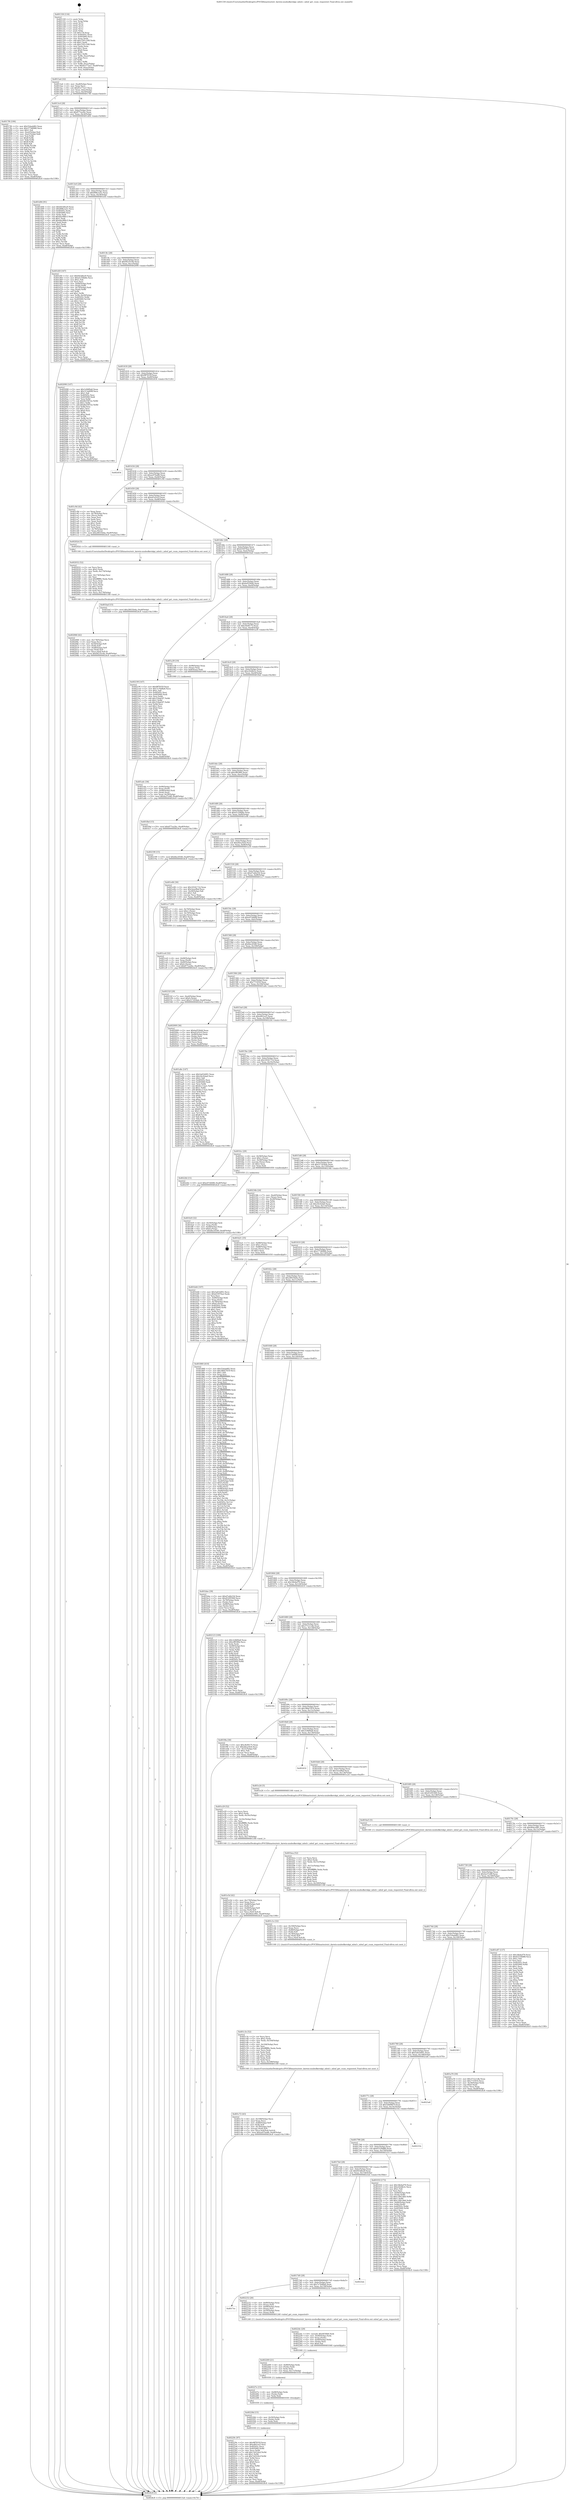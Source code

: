 digraph "0x401330" {
  label = "0x401330 (/mnt/c/Users/mathe/Desktop/tcc/POCII/binaries/extr_darwin-xnubsdkernkpi_mbuf.c_mbuf_get_csum_requested_Final-ollvm.out::main(0))"
  labelloc = "t"
  node[shape=record]

  Entry [label="",width=0.3,height=0.3,shape=circle,fillcolor=black,style=filled]
  "0x4013a4" [label="{
     0x4013a4 [32]\l
     | [instrs]\l
     &nbsp;&nbsp;0x4013a4 \<+6\>: mov -0xa8(%rbp),%eax\l
     &nbsp;&nbsp;0x4013aa \<+2\>: mov %eax,%ecx\l
     &nbsp;&nbsp;0x4013ac \<+6\>: sub $0x81e77ea7,%ecx\l
     &nbsp;&nbsp;0x4013b2 \<+6\>: mov %eax,-0xbc(%rbp)\l
     &nbsp;&nbsp;0x4013b8 \<+6\>: mov %ecx,-0xc0(%rbp)\l
     &nbsp;&nbsp;0x4013be \<+6\>: je 00000000004017f6 \<main+0x4c6\>\l
  }"]
  "0x4017f6" [label="{
     0x4017f6 [106]\l
     | [instrs]\l
     &nbsp;&nbsp;0x4017f6 \<+5\>: mov $0x55dadd82,%eax\l
     &nbsp;&nbsp;0x4017fb \<+5\>: mov $0x277d6966,%ecx\l
     &nbsp;&nbsp;0x401800 \<+2\>: mov $0x1,%dl\l
     &nbsp;&nbsp;0x401802 \<+7\>: mov -0xa2(%rbp),%sil\l
     &nbsp;&nbsp;0x401809 \<+7\>: mov -0xa1(%rbp),%dil\l
     &nbsp;&nbsp;0x401810 \<+3\>: mov %sil,%r8b\l
     &nbsp;&nbsp;0x401813 \<+4\>: xor $0xff,%r8b\l
     &nbsp;&nbsp;0x401817 \<+3\>: mov %dil,%r9b\l
     &nbsp;&nbsp;0x40181a \<+4\>: xor $0xff,%r9b\l
     &nbsp;&nbsp;0x40181e \<+3\>: xor $0x0,%dl\l
     &nbsp;&nbsp;0x401821 \<+3\>: mov %r8b,%r10b\l
     &nbsp;&nbsp;0x401824 \<+4\>: and $0x0,%r10b\l
     &nbsp;&nbsp;0x401828 \<+3\>: and %dl,%sil\l
     &nbsp;&nbsp;0x40182b \<+3\>: mov %r9b,%r11b\l
     &nbsp;&nbsp;0x40182e \<+4\>: and $0x0,%r11b\l
     &nbsp;&nbsp;0x401832 \<+3\>: and %dl,%dil\l
     &nbsp;&nbsp;0x401835 \<+3\>: or %sil,%r10b\l
     &nbsp;&nbsp;0x401838 \<+3\>: or %dil,%r11b\l
     &nbsp;&nbsp;0x40183b \<+3\>: xor %r11b,%r10b\l
     &nbsp;&nbsp;0x40183e \<+3\>: or %r9b,%r8b\l
     &nbsp;&nbsp;0x401841 \<+4\>: xor $0xff,%r8b\l
     &nbsp;&nbsp;0x401845 \<+3\>: or $0x0,%dl\l
     &nbsp;&nbsp;0x401848 \<+3\>: and %dl,%r8b\l
     &nbsp;&nbsp;0x40184b \<+3\>: or %r8b,%r10b\l
     &nbsp;&nbsp;0x40184e \<+4\>: test $0x1,%r10b\l
     &nbsp;&nbsp;0x401852 \<+3\>: cmovne %ecx,%eax\l
     &nbsp;&nbsp;0x401855 \<+6\>: mov %eax,-0xa8(%rbp)\l
     &nbsp;&nbsp;0x40185b \<+5\>: jmp 00000000004024c8 \<main+0x1198\>\l
  }"]
  "0x4013c4" [label="{
     0x4013c4 [28]\l
     | [instrs]\l
     &nbsp;&nbsp;0x4013c4 \<+5\>: jmp 00000000004013c9 \<main+0x99\>\l
     &nbsp;&nbsp;0x4013c9 \<+6\>: mov -0xbc(%rbp),%eax\l
     &nbsp;&nbsp;0x4013cf \<+5\>: sub $0x877ea2bc,%eax\l
     &nbsp;&nbsp;0x4013d4 \<+6\>: mov %eax,-0xc4(%rbp)\l
     &nbsp;&nbsp;0x4013da \<+6\>: je 0000000000401d04 \<main+0x9d4\>\l
  }"]
  "0x4024c8" [label="{
     0x4024c8 [5]\l
     | [instrs]\l
     &nbsp;&nbsp;0x4024c8 \<+5\>: jmp 00000000004013a4 \<main+0x74\>\l
  }"]
  "0x401330" [label="{
     0x401330 [116]\l
     | [instrs]\l
     &nbsp;&nbsp;0x401330 \<+1\>: push %rbp\l
     &nbsp;&nbsp;0x401331 \<+3\>: mov %rsp,%rbp\l
     &nbsp;&nbsp;0x401334 \<+2\>: push %r15\l
     &nbsp;&nbsp;0x401336 \<+2\>: push %r14\l
     &nbsp;&nbsp;0x401338 \<+2\>: push %r13\l
     &nbsp;&nbsp;0x40133a \<+2\>: push %r12\l
     &nbsp;&nbsp;0x40133c \<+1\>: push %rbx\l
     &nbsp;&nbsp;0x40133d \<+7\>: sub $0x178,%rsp\l
     &nbsp;&nbsp;0x401344 \<+7\>: mov 0x40505c,%eax\l
     &nbsp;&nbsp;0x40134b \<+7\>: mov 0x405060,%ecx\l
     &nbsp;&nbsp;0x401352 \<+2\>: mov %eax,%edx\l
     &nbsp;&nbsp;0x401354 \<+6\>: add $0x1591c248,%edx\l
     &nbsp;&nbsp;0x40135a \<+3\>: sub $0x1,%edx\l
     &nbsp;&nbsp;0x40135d \<+6\>: sub $0x1591c248,%edx\l
     &nbsp;&nbsp;0x401363 \<+3\>: imul %edx,%eax\l
     &nbsp;&nbsp;0x401366 \<+3\>: and $0x1,%eax\l
     &nbsp;&nbsp;0x401369 \<+3\>: cmp $0x0,%eax\l
     &nbsp;&nbsp;0x40136c \<+4\>: sete %r8b\l
     &nbsp;&nbsp;0x401370 \<+4\>: and $0x1,%r8b\l
     &nbsp;&nbsp;0x401374 \<+7\>: mov %r8b,-0xa2(%rbp)\l
     &nbsp;&nbsp;0x40137b \<+3\>: cmp $0xa,%ecx\l
     &nbsp;&nbsp;0x40137e \<+4\>: setl %r8b\l
     &nbsp;&nbsp;0x401382 \<+4\>: and $0x1,%r8b\l
     &nbsp;&nbsp;0x401386 \<+7\>: mov %r8b,-0xa1(%rbp)\l
     &nbsp;&nbsp;0x40138d \<+10\>: movl $0x81e77ea7,-0xa8(%rbp)\l
     &nbsp;&nbsp;0x401397 \<+6\>: mov %edi,-0xac(%rbp)\l
     &nbsp;&nbsp;0x40139d \<+7\>: mov %rsi,-0xb8(%rbp)\l
  }"]
  Exit [label="",width=0.3,height=0.3,shape=circle,fillcolor=black,style=filled,peripheries=2]
  "0x401d04" [label="{
     0x401d04 [91]\l
     | [instrs]\l
     &nbsp;&nbsp;0x401d04 \<+5\>: mov $0x643dfee9,%eax\l
     &nbsp;&nbsp;0x401d09 \<+5\>: mov $0x898cea5c,%ecx\l
     &nbsp;&nbsp;0x401d0e \<+7\>: mov 0x40505c,%edx\l
     &nbsp;&nbsp;0x401d15 \<+7\>: mov 0x405060,%esi\l
     &nbsp;&nbsp;0x401d1c \<+2\>: mov %edx,%edi\l
     &nbsp;&nbsp;0x401d1e \<+6\>: sub $0x4dc486c5,%edi\l
     &nbsp;&nbsp;0x401d24 \<+3\>: sub $0x1,%edi\l
     &nbsp;&nbsp;0x401d27 \<+6\>: add $0x4dc486c5,%edi\l
     &nbsp;&nbsp;0x401d2d \<+3\>: imul %edi,%edx\l
     &nbsp;&nbsp;0x401d30 \<+3\>: and $0x1,%edx\l
     &nbsp;&nbsp;0x401d33 \<+3\>: cmp $0x0,%edx\l
     &nbsp;&nbsp;0x401d36 \<+4\>: sete %r8b\l
     &nbsp;&nbsp;0x401d3a \<+3\>: cmp $0xa,%esi\l
     &nbsp;&nbsp;0x401d3d \<+4\>: setl %r9b\l
     &nbsp;&nbsp;0x401d41 \<+3\>: mov %r8b,%r10b\l
     &nbsp;&nbsp;0x401d44 \<+3\>: and %r9b,%r10b\l
     &nbsp;&nbsp;0x401d47 \<+3\>: xor %r9b,%r8b\l
     &nbsp;&nbsp;0x401d4a \<+3\>: or %r8b,%r10b\l
     &nbsp;&nbsp;0x401d4d \<+4\>: test $0x1,%r10b\l
     &nbsp;&nbsp;0x401d51 \<+3\>: cmovne %ecx,%eax\l
     &nbsp;&nbsp;0x401d54 \<+6\>: mov %eax,-0xa8(%rbp)\l
     &nbsp;&nbsp;0x401d5a \<+5\>: jmp 00000000004024c8 \<main+0x1198\>\l
  }"]
  "0x4013e0" [label="{
     0x4013e0 [28]\l
     | [instrs]\l
     &nbsp;&nbsp;0x4013e0 \<+5\>: jmp 00000000004013e5 \<main+0xb5\>\l
     &nbsp;&nbsp;0x4013e5 \<+6\>: mov -0xbc(%rbp),%eax\l
     &nbsp;&nbsp;0x4013eb \<+5\>: sub $0x898cea5c,%eax\l
     &nbsp;&nbsp;0x4013f0 \<+6\>: mov %eax,-0xc8(%rbp)\l
     &nbsp;&nbsp;0x4013f6 \<+6\>: je 0000000000401d5f \<main+0xa2f\>\l
  }"]
  "0x40229c" [label="{
     0x40229c [97]\l
     | [instrs]\l
     &nbsp;&nbsp;0x40229c \<+5\>: mov $0x9ff7835f,%eax\l
     &nbsp;&nbsp;0x4022a1 \<+5\>: mov $0xe801ee5,%esi\l
     &nbsp;&nbsp;0x4022a6 \<+7\>: mov 0x40505c,%ecx\l
     &nbsp;&nbsp;0x4022ad \<+8\>: mov 0x405060,%r8d\l
     &nbsp;&nbsp;0x4022b5 \<+3\>: mov %ecx,%r9d\l
     &nbsp;&nbsp;0x4022b8 \<+7\>: add $0x7e6324cf,%r9d\l
     &nbsp;&nbsp;0x4022bf \<+4\>: sub $0x1,%r9d\l
     &nbsp;&nbsp;0x4022c3 \<+7\>: sub $0x7e6324cf,%r9d\l
     &nbsp;&nbsp;0x4022ca \<+4\>: imul %r9d,%ecx\l
     &nbsp;&nbsp;0x4022ce \<+3\>: and $0x1,%ecx\l
     &nbsp;&nbsp;0x4022d1 \<+3\>: cmp $0x0,%ecx\l
     &nbsp;&nbsp;0x4022d4 \<+4\>: sete %r10b\l
     &nbsp;&nbsp;0x4022d8 \<+4\>: cmp $0xa,%r8d\l
     &nbsp;&nbsp;0x4022dc \<+4\>: setl %r11b\l
     &nbsp;&nbsp;0x4022e0 \<+3\>: mov %r10b,%bl\l
     &nbsp;&nbsp;0x4022e3 \<+3\>: and %r11b,%bl\l
     &nbsp;&nbsp;0x4022e6 \<+3\>: xor %r11b,%r10b\l
     &nbsp;&nbsp;0x4022e9 \<+3\>: or %r10b,%bl\l
     &nbsp;&nbsp;0x4022ec \<+3\>: test $0x1,%bl\l
     &nbsp;&nbsp;0x4022ef \<+3\>: cmovne %esi,%eax\l
     &nbsp;&nbsp;0x4022f2 \<+6\>: mov %eax,-0xa8(%rbp)\l
     &nbsp;&nbsp;0x4022f8 \<+5\>: jmp 00000000004024c8 \<main+0x1198\>\l
  }"]
  "0x401d5f" [label="{
     0x401d5f [167]\l
     | [instrs]\l
     &nbsp;&nbsp;0x401d5f \<+5\>: mov $0x643dfee9,%eax\l
     &nbsp;&nbsp;0x401d64 \<+5\>: mov $0xd1256b8e,%ecx\l
     &nbsp;&nbsp;0x401d69 \<+2\>: mov $0x1,%dl\l
     &nbsp;&nbsp;0x401d6b \<+2\>: xor %esi,%esi\l
     &nbsp;&nbsp;0x401d6d \<+4\>: mov -0x60(%rbp),%rdi\l
     &nbsp;&nbsp;0x401d71 \<+3\>: mov (%rdi),%r8d\l
     &nbsp;&nbsp;0x401d74 \<+4\>: mov -0x70(%rbp),%rdi\l
     &nbsp;&nbsp;0x401d78 \<+3\>: cmp (%rdi),%r8d\l
     &nbsp;&nbsp;0x401d7b \<+4\>: setl %r9b\l
     &nbsp;&nbsp;0x401d7f \<+4\>: and $0x1,%r9b\l
     &nbsp;&nbsp;0x401d83 \<+4\>: mov %r9b,-0x29(%rbp)\l
     &nbsp;&nbsp;0x401d87 \<+8\>: mov 0x40505c,%r8d\l
     &nbsp;&nbsp;0x401d8f \<+8\>: mov 0x405060,%r10d\l
     &nbsp;&nbsp;0x401d97 \<+3\>: sub $0x1,%esi\l
     &nbsp;&nbsp;0x401d9a \<+3\>: mov %r8d,%r11d\l
     &nbsp;&nbsp;0x401d9d \<+3\>: add %esi,%r11d\l
     &nbsp;&nbsp;0x401da0 \<+4\>: imul %r11d,%r8d\l
     &nbsp;&nbsp;0x401da4 \<+4\>: and $0x1,%r8d\l
     &nbsp;&nbsp;0x401da8 \<+4\>: cmp $0x0,%r8d\l
     &nbsp;&nbsp;0x401dac \<+4\>: sete %r9b\l
     &nbsp;&nbsp;0x401db0 \<+4\>: cmp $0xa,%r10d\l
     &nbsp;&nbsp;0x401db4 \<+3\>: setl %bl\l
     &nbsp;&nbsp;0x401db7 \<+3\>: mov %r9b,%r14b\l
     &nbsp;&nbsp;0x401dba \<+4\>: xor $0xff,%r14b\l
     &nbsp;&nbsp;0x401dbe \<+3\>: mov %bl,%r15b\l
     &nbsp;&nbsp;0x401dc1 \<+4\>: xor $0xff,%r15b\l
     &nbsp;&nbsp;0x401dc5 \<+3\>: xor $0x0,%dl\l
     &nbsp;&nbsp;0x401dc8 \<+3\>: mov %r14b,%r12b\l
     &nbsp;&nbsp;0x401dcb \<+4\>: and $0x0,%r12b\l
     &nbsp;&nbsp;0x401dcf \<+3\>: and %dl,%r9b\l
     &nbsp;&nbsp;0x401dd2 \<+3\>: mov %r15b,%r13b\l
     &nbsp;&nbsp;0x401dd5 \<+4\>: and $0x0,%r13b\l
     &nbsp;&nbsp;0x401dd9 \<+2\>: and %dl,%bl\l
     &nbsp;&nbsp;0x401ddb \<+3\>: or %r9b,%r12b\l
     &nbsp;&nbsp;0x401dde \<+3\>: or %bl,%r13b\l
     &nbsp;&nbsp;0x401de1 \<+3\>: xor %r13b,%r12b\l
     &nbsp;&nbsp;0x401de4 \<+3\>: or %r15b,%r14b\l
     &nbsp;&nbsp;0x401de7 \<+4\>: xor $0xff,%r14b\l
     &nbsp;&nbsp;0x401deb \<+3\>: or $0x0,%dl\l
     &nbsp;&nbsp;0x401dee \<+3\>: and %dl,%r14b\l
     &nbsp;&nbsp;0x401df1 \<+3\>: or %r14b,%r12b\l
     &nbsp;&nbsp;0x401df4 \<+4\>: test $0x1,%r12b\l
     &nbsp;&nbsp;0x401df8 \<+3\>: cmovne %ecx,%eax\l
     &nbsp;&nbsp;0x401dfb \<+6\>: mov %eax,-0xa8(%rbp)\l
     &nbsp;&nbsp;0x401e01 \<+5\>: jmp 00000000004024c8 \<main+0x1198\>\l
  }"]
  "0x4013fc" [label="{
     0x4013fc [28]\l
     | [instrs]\l
     &nbsp;&nbsp;0x4013fc \<+5\>: jmp 0000000000401401 \<main+0xd1\>\l
     &nbsp;&nbsp;0x401401 \<+6\>: mov -0xbc(%rbp),%eax\l
     &nbsp;&nbsp;0x401407 \<+5\>: sub $0x9f235c44,%eax\l
     &nbsp;&nbsp;0x40140c \<+6\>: mov %eax,-0xcc(%rbp)\l
     &nbsp;&nbsp;0x401412 \<+6\>: je 0000000000402090 \<main+0xd60\>\l
  }"]
  "0x40228d" [label="{
     0x40228d [15]\l
     | [instrs]\l
     &nbsp;&nbsp;0x40228d \<+4\>: mov -0x50(%rbp),%rdx\l
     &nbsp;&nbsp;0x402291 \<+3\>: mov (%rdx),%rdx\l
     &nbsp;&nbsp;0x402294 \<+3\>: mov %rdx,%rdi\l
     &nbsp;&nbsp;0x402297 \<+5\>: call 0000000000401030 \<free@plt\>\l
     | [calls]\l
     &nbsp;&nbsp;0x401030 \{1\} (unknown)\l
  }"]
  "0x402090" [label="{
     0x402090 [147]\l
     | [instrs]\l
     &nbsp;&nbsp;0x402090 \<+5\>: mov $0x3c84f0a8,%eax\l
     &nbsp;&nbsp;0x402095 \<+5\>: mov $0x313a609f,%ecx\l
     &nbsp;&nbsp;0x40209a \<+2\>: mov $0x1,%dl\l
     &nbsp;&nbsp;0x40209c \<+7\>: mov 0x40505c,%esi\l
     &nbsp;&nbsp;0x4020a3 \<+7\>: mov 0x405060,%edi\l
     &nbsp;&nbsp;0x4020aa \<+3\>: mov %esi,%r8d\l
     &nbsp;&nbsp;0x4020ad \<+7\>: sub $0x6b3587ee,%r8d\l
     &nbsp;&nbsp;0x4020b4 \<+4\>: sub $0x1,%r8d\l
     &nbsp;&nbsp;0x4020b8 \<+7\>: add $0x6b3587ee,%r8d\l
     &nbsp;&nbsp;0x4020bf \<+4\>: imul %r8d,%esi\l
     &nbsp;&nbsp;0x4020c3 \<+3\>: and $0x1,%esi\l
     &nbsp;&nbsp;0x4020c6 \<+3\>: cmp $0x0,%esi\l
     &nbsp;&nbsp;0x4020c9 \<+4\>: sete %r9b\l
     &nbsp;&nbsp;0x4020cd \<+3\>: cmp $0xa,%edi\l
     &nbsp;&nbsp;0x4020d0 \<+4\>: setl %r10b\l
     &nbsp;&nbsp;0x4020d4 \<+3\>: mov %r9b,%r11b\l
     &nbsp;&nbsp;0x4020d7 \<+4\>: xor $0xff,%r11b\l
     &nbsp;&nbsp;0x4020db \<+3\>: mov %r10b,%bl\l
     &nbsp;&nbsp;0x4020de \<+3\>: xor $0xff,%bl\l
     &nbsp;&nbsp;0x4020e1 \<+3\>: xor $0x1,%dl\l
     &nbsp;&nbsp;0x4020e4 \<+3\>: mov %r11b,%r14b\l
     &nbsp;&nbsp;0x4020e7 \<+4\>: and $0xff,%r14b\l
     &nbsp;&nbsp;0x4020eb \<+3\>: and %dl,%r9b\l
     &nbsp;&nbsp;0x4020ee \<+3\>: mov %bl,%r15b\l
     &nbsp;&nbsp;0x4020f1 \<+4\>: and $0xff,%r15b\l
     &nbsp;&nbsp;0x4020f5 \<+3\>: and %dl,%r10b\l
     &nbsp;&nbsp;0x4020f8 \<+3\>: or %r9b,%r14b\l
     &nbsp;&nbsp;0x4020fb \<+3\>: or %r10b,%r15b\l
     &nbsp;&nbsp;0x4020fe \<+3\>: xor %r15b,%r14b\l
     &nbsp;&nbsp;0x402101 \<+3\>: or %bl,%r11b\l
     &nbsp;&nbsp;0x402104 \<+4\>: xor $0xff,%r11b\l
     &nbsp;&nbsp;0x402108 \<+3\>: or $0x1,%dl\l
     &nbsp;&nbsp;0x40210b \<+3\>: and %dl,%r11b\l
     &nbsp;&nbsp;0x40210e \<+3\>: or %r11b,%r14b\l
     &nbsp;&nbsp;0x402111 \<+4\>: test $0x1,%r14b\l
     &nbsp;&nbsp;0x402115 \<+3\>: cmovne %ecx,%eax\l
     &nbsp;&nbsp;0x402118 \<+6\>: mov %eax,-0xa8(%rbp)\l
     &nbsp;&nbsp;0x40211e \<+5\>: jmp 00000000004024c8 \<main+0x1198\>\l
  }"]
  "0x401418" [label="{
     0x401418 [28]\l
     | [instrs]\l
     &nbsp;&nbsp;0x401418 \<+5\>: jmp 000000000040141d \<main+0xed\>\l
     &nbsp;&nbsp;0x40141d \<+6\>: mov -0xbc(%rbp),%eax\l
     &nbsp;&nbsp;0x401423 \<+5\>: sub $0x9ff7835f,%eax\l
     &nbsp;&nbsp;0x401428 \<+6\>: mov %eax,-0xd0(%rbp)\l
     &nbsp;&nbsp;0x40142e \<+6\>: je 0000000000402454 \<main+0x1124\>\l
  }"]
  "0x40227e" [label="{
     0x40227e [15]\l
     | [instrs]\l
     &nbsp;&nbsp;0x40227e \<+4\>: mov -0x68(%rbp),%rdx\l
     &nbsp;&nbsp;0x402282 \<+3\>: mov (%rdx),%rdx\l
     &nbsp;&nbsp;0x402285 \<+3\>: mov %rdx,%rdi\l
     &nbsp;&nbsp;0x402288 \<+5\>: call 0000000000401030 \<free@plt\>\l
     | [calls]\l
     &nbsp;&nbsp;0x401030 \{1\} (unknown)\l
  }"]
  "0x402454" [label="{
     0x402454\l
  }", style=dashed]
  "0x401434" [label="{
     0x401434 [28]\l
     | [instrs]\l
     &nbsp;&nbsp;0x401434 \<+5\>: jmp 0000000000401439 \<main+0x109\>\l
     &nbsp;&nbsp;0x401439 \<+6\>: mov -0xbc(%rbp),%eax\l
     &nbsp;&nbsp;0x40143f \<+5\>: sub $0xae07ba86,%eax\l
     &nbsp;&nbsp;0x401444 \<+6\>: mov %eax,-0xd4(%rbp)\l
     &nbsp;&nbsp;0x40144a \<+6\>: je 0000000000401c9d \<main+0x96d\>\l
  }"]
  "0x402269" [label="{
     0x402269 [21]\l
     | [instrs]\l
     &nbsp;&nbsp;0x402269 \<+4\>: mov -0x80(%rbp),%rdx\l
     &nbsp;&nbsp;0x40226d \<+3\>: mov (%rdx),%rdx\l
     &nbsp;&nbsp;0x402270 \<+3\>: mov %rdx,%rdi\l
     &nbsp;&nbsp;0x402273 \<+6\>: mov %eax,-0x17c(%rbp)\l
     &nbsp;&nbsp;0x402279 \<+5\>: call 0000000000401030 \<free@plt\>\l
     | [calls]\l
     &nbsp;&nbsp;0x401030 \{1\} (unknown)\l
  }"]
  "0x401c9d" [label="{
     0x401c9d [42]\l
     | [instrs]\l
     &nbsp;&nbsp;0x401c9d \<+2\>: xor %eax,%eax\l
     &nbsp;&nbsp;0x401c9f \<+4\>: mov -0x78(%rbp),%rcx\l
     &nbsp;&nbsp;0x401ca3 \<+2\>: mov (%rcx),%edx\l
     &nbsp;&nbsp;0x401ca5 \<+2\>: mov %eax,%esi\l
     &nbsp;&nbsp;0x401ca7 \<+2\>: sub %edx,%esi\l
     &nbsp;&nbsp;0x401ca9 \<+2\>: mov %eax,%edx\l
     &nbsp;&nbsp;0x401cab \<+3\>: sub $0x1,%edx\l
     &nbsp;&nbsp;0x401cae \<+2\>: add %edx,%esi\l
     &nbsp;&nbsp;0x401cb0 \<+2\>: sub %esi,%eax\l
     &nbsp;&nbsp;0x401cb2 \<+4\>: mov -0x78(%rbp),%rcx\l
     &nbsp;&nbsp;0x401cb6 \<+2\>: mov %eax,(%rcx)\l
     &nbsp;&nbsp;0x401cb8 \<+10\>: movl $0x28035b4a,-0xa8(%rbp)\l
     &nbsp;&nbsp;0x401cc2 \<+5\>: jmp 00000000004024c8 \<main+0x1198\>\l
  }"]
  "0x401450" [label="{
     0x401450 [28]\l
     | [instrs]\l
     &nbsp;&nbsp;0x401450 \<+5\>: jmp 0000000000401455 \<main+0x125\>\l
     &nbsp;&nbsp;0x401455 \<+6\>: mov -0xbc(%rbp),%eax\l
     &nbsp;&nbsp;0x40145b \<+5\>: sub $0xaf1d1b1f,%eax\l
     &nbsp;&nbsp;0x401460 \<+6\>: mov %eax,-0xd8(%rbp)\l
     &nbsp;&nbsp;0x401466 \<+6\>: je 000000000040202d \<main+0xcfd\>\l
  }"]
  "0x40224c" [label="{
     0x40224c [29]\l
     | [instrs]\l
     &nbsp;&nbsp;0x40224c \<+10\>: movabs $0x4030b6,%rdi\l
     &nbsp;&nbsp;0x402256 \<+4\>: mov -0x40(%rbp),%rdx\l
     &nbsp;&nbsp;0x40225a \<+2\>: mov %eax,(%rdx)\l
     &nbsp;&nbsp;0x40225c \<+4\>: mov -0x40(%rbp),%rdx\l
     &nbsp;&nbsp;0x402260 \<+2\>: mov (%rdx),%esi\l
     &nbsp;&nbsp;0x402262 \<+2\>: mov $0x0,%al\l
     &nbsp;&nbsp;0x402264 \<+5\>: call 0000000000401040 \<printf@plt\>\l
     | [calls]\l
     &nbsp;&nbsp;0x401040 \{1\} (unknown)\l
  }"]
  "0x40202d" [label="{
     0x40202d [5]\l
     | [instrs]\l
     &nbsp;&nbsp;0x40202d \<+5\>: call 0000000000401160 \<next_i\>\l
     | [calls]\l
     &nbsp;&nbsp;0x401160 \{1\} (/mnt/c/Users/mathe/Desktop/tcc/POCII/binaries/extr_darwin-xnubsdkernkpi_mbuf.c_mbuf_get_csum_requested_Final-ollvm.out::next_i)\l
  }"]
  "0x40146c" [label="{
     0x40146c [28]\l
     | [instrs]\l
     &nbsp;&nbsp;0x40146c \<+5\>: jmp 0000000000401471 \<main+0x141\>\l
     &nbsp;&nbsp;0x401471 \<+6\>: mov -0xbc(%rbp),%eax\l
     &nbsp;&nbsp;0x401477 \<+5\>: sub $0xb55970a2,%eax\l
     &nbsp;&nbsp;0x40147c \<+6\>: mov %eax,-0xdc(%rbp)\l
     &nbsp;&nbsp;0x401482 \<+6\>: je 0000000000401baf \<main+0x87f\>\l
  }"]
  "0x4017ec" [label="{
     0x4017ec\l
  }", style=dashed]
  "0x401baf" [label="{
     0x401baf [15]\l
     | [instrs]\l
     &nbsp;&nbsp;0x401baf \<+10\>: movl $0x28035b4a,-0xa8(%rbp)\l
     &nbsp;&nbsp;0x401bb9 \<+5\>: jmp 00000000004024c8 \<main+0x1198\>\l
  }"]
  "0x401488" [label="{
     0x401488 [28]\l
     | [instrs]\l
     &nbsp;&nbsp;0x401488 \<+5\>: jmp 000000000040148d \<main+0x15d\>\l
     &nbsp;&nbsp;0x40148d \<+6\>: mov -0xbc(%rbp),%eax\l
     &nbsp;&nbsp;0x401493 \<+5\>: sub $0xbef556d4,%eax\l
     &nbsp;&nbsp;0x401498 \<+6\>: mov %eax,-0xe0(%rbp)\l
     &nbsp;&nbsp;0x40149e \<+6\>: je 000000000040219f \<main+0xe6f\>\l
  }"]
  "0x402232" [label="{
     0x402232 [26]\l
     | [instrs]\l
     &nbsp;&nbsp;0x402232 \<+4\>: mov -0x80(%rbp),%rax\l
     &nbsp;&nbsp;0x402236 \<+3\>: mov (%rax),%rdi\l
     &nbsp;&nbsp;0x402239 \<+4\>: mov -0x68(%rbp),%rax\l
     &nbsp;&nbsp;0x40223d \<+3\>: mov (%rax),%rsi\l
     &nbsp;&nbsp;0x402240 \<+4\>: mov -0x50(%rbp),%rax\l
     &nbsp;&nbsp;0x402244 \<+3\>: mov (%rax),%rdx\l
     &nbsp;&nbsp;0x402247 \<+5\>: call 0000000000401240 \<mbuf_get_csum_requested\>\l
     | [calls]\l
     &nbsp;&nbsp;0x401240 \{1\} (/mnt/c/Users/mathe/Desktop/tcc/POCII/binaries/extr_darwin-xnubsdkernkpi_mbuf.c_mbuf_get_csum_requested_Final-ollvm.out::mbuf_get_csum_requested)\l
  }"]
  "0x40219f" [label="{
     0x40219f [147]\l
     | [instrs]\l
     &nbsp;&nbsp;0x40219f \<+5\>: mov $0x9ff7835f,%eax\l
     &nbsp;&nbsp;0x4021a4 \<+5\>: mov $0x7e76d8a8,%ecx\l
     &nbsp;&nbsp;0x4021a9 \<+2\>: mov $0x1,%dl\l
     &nbsp;&nbsp;0x4021ab \<+7\>: mov 0x40505c,%esi\l
     &nbsp;&nbsp;0x4021b2 \<+7\>: mov 0x405060,%edi\l
     &nbsp;&nbsp;0x4021b9 \<+3\>: mov %esi,%r8d\l
     &nbsp;&nbsp;0x4021bc \<+7\>: add $0x318ab5f7,%r8d\l
     &nbsp;&nbsp;0x4021c3 \<+4\>: sub $0x1,%r8d\l
     &nbsp;&nbsp;0x4021c7 \<+7\>: sub $0x318ab5f7,%r8d\l
     &nbsp;&nbsp;0x4021ce \<+4\>: imul %r8d,%esi\l
     &nbsp;&nbsp;0x4021d2 \<+3\>: and $0x1,%esi\l
     &nbsp;&nbsp;0x4021d5 \<+3\>: cmp $0x0,%esi\l
     &nbsp;&nbsp;0x4021d8 \<+4\>: sete %r9b\l
     &nbsp;&nbsp;0x4021dc \<+3\>: cmp $0xa,%edi\l
     &nbsp;&nbsp;0x4021df \<+4\>: setl %r10b\l
     &nbsp;&nbsp;0x4021e3 \<+3\>: mov %r9b,%r11b\l
     &nbsp;&nbsp;0x4021e6 \<+4\>: xor $0xff,%r11b\l
     &nbsp;&nbsp;0x4021ea \<+3\>: mov %r10b,%bl\l
     &nbsp;&nbsp;0x4021ed \<+3\>: xor $0xff,%bl\l
     &nbsp;&nbsp;0x4021f0 \<+3\>: xor $0x0,%dl\l
     &nbsp;&nbsp;0x4021f3 \<+3\>: mov %r11b,%r14b\l
     &nbsp;&nbsp;0x4021f6 \<+4\>: and $0x0,%r14b\l
     &nbsp;&nbsp;0x4021fa \<+3\>: and %dl,%r9b\l
     &nbsp;&nbsp;0x4021fd \<+3\>: mov %bl,%r15b\l
     &nbsp;&nbsp;0x402200 \<+4\>: and $0x0,%r15b\l
     &nbsp;&nbsp;0x402204 \<+3\>: and %dl,%r10b\l
     &nbsp;&nbsp;0x402207 \<+3\>: or %r9b,%r14b\l
     &nbsp;&nbsp;0x40220a \<+3\>: or %r10b,%r15b\l
     &nbsp;&nbsp;0x40220d \<+3\>: xor %r15b,%r14b\l
     &nbsp;&nbsp;0x402210 \<+3\>: or %bl,%r11b\l
     &nbsp;&nbsp;0x402213 \<+4\>: xor $0xff,%r11b\l
     &nbsp;&nbsp;0x402217 \<+3\>: or $0x0,%dl\l
     &nbsp;&nbsp;0x40221a \<+3\>: and %dl,%r11b\l
     &nbsp;&nbsp;0x40221d \<+3\>: or %r11b,%r14b\l
     &nbsp;&nbsp;0x402220 \<+4\>: test $0x1,%r14b\l
     &nbsp;&nbsp;0x402224 \<+3\>: cmovne %ecx,%eax\l
     &nbsp;&nbsp;0x402227 \<+6\>: mov %eax,-0xa8(%rbp)\l
     &nbsp;&nbsp;0x40222d \<+5\>: jmp 00000000004024c8 \<main+0x1198\>\l
  }"]
  "0x4014a4" [label="{
     0x4014a4 [28]\l
     | [instrs]\l
     &nbsp;&nbsp;0x4014a4 \<+5\>: jmp 00000000004014a9 \<main+0x179\>\l
     &nbsp;&nbsp;0x4014a9 \<+6\>: mov -0xbc(%rbp),%eax\l
     &nbsp;&nbsp;0x4014af \<+5\>: sub $0xc8ef0175,%eax\l
     &nbsp;&nbsp;0x4014b4 \<+6\>: mov %eax,-0xe4(%rbp)\l
     &nbsp;&nbsp;0x4014ba \<+6\>: je 0000000000401a39 \<main+0x709\>\l
  }"]
  "0x4017d0" [label="{
     0x4017d0 [28]\l
     | [instrs]\l
     &nbsp;&nbsp;0x4017d0 \<+5\>: jmp 00000000004017d5 \<main+0x4a5\>\l
     &nbsp;&nbsp;0x4017d5 \<+6\>: mov -0xbc(%rbp),%eax\l
     &nbsp;&nbsp;0x4017db \<+5\>: sub $0x7e76d8a8,%eax\l
     &nbsp;&nbsp;0x4017e0 \<+6\>: mov %eax,-0x158(%rbp)\l
     &nbsp;&nbsp;0x4017e6 \<+6\>: je 0000000000402232 \<main+0xf02\>\l
  }"]
  "0x401a39" [label="{
     0x401a39 [19]\l
     | [instrs]\l
     &nbsp;&nbsp;0x401a39 \<+7\>: mov -0x98(%rbp),%rax\l
     &nbsp;&nbsp;0x401a40 \<+3\>: mov (%rax),%rax\l
     &nbsp;&nbsp;0x401a43 \<+4\>: mov 0x8(%rax),%rdi\l
     &nbsp;&nbsp;0x401a47 \<+5\>: call 0000000000401060 \<atoi@plt\>\l
     | [calls]\l
     &nbsp;&nbsp;0x401060 \{1\} (unknown)\l
  }"]
  "0x4014c0" [label="{
     0x4014c0 [28]\l
     | [instrs]\l
     &nbsp;&nbsp;0x4014c0 \<+5\>: jmp 00000000004014c5 \<main+0x195\>\l
     &nbsp;&nbsp;0x4014c5 \<+6\>: mov -0xbc(%rbp),%eax\l
     &nbsp;&nbsp;0x4014cb \<+5\>: sub $0xcf2d4b3c,%eax\l
     &nbsp;&nbsp;0x4014d0 \<+6\>: mov %eax,-0xe8(%rbp)\l
     &nbsp;&nbsp;0x4014d6 \<+6\>: je 0000000000401fbd \<main+0xc8d\>\l
  }"]
  "0x4023eb" [label="{
     0x4023eb\l
  }", style=dashed]
  "0x401fbd" [label="{
     0x401fbd [15]\l
     | [instrs]\l
     &nbsp;&nbsp;0x401fbd \<+10\>: movl $0x877ea2bc,-0xa8(%rbp)\l
     &nbsp;&nbsp;0x401fc7 \<+5\>: jmp 00000000004024c8 \<main+0x1198\>\l
  }"]
  "0x4014dc" [label="{
     0x4014dc [28]\l
     | [instrs]\l
     &nbsp;&nbsp;0x4014dc \<+5\>: jmp 00000000004014e1 \<main+0x1b1\>\l
     &nbsp;&nbsp;0x4014e1 \<+6\>: mov -0xbc(%rbp),%eax\l
     &nbsp;&nbsp;0x4014e7 \<+5\>: sub $0xcff93f6b,%eax\l
     &nbsp;&nbsp;0x4014ec \<+6\>: mov %eax,-0xec(%rbp)\l
     &nbsp;&nbsp;0x4014f2 \<+6\>: je 0000000000402190 \<main+0xe60\>\l
  }"]
  "0x402066" [label="{
     0x402066 [42]\l
     | [instrs]\l
     &nbsp;&nbsp;0x402066 \<+6\>: mov -0x178(%rbp),%ecx\l
     &nbsp;&nbsp;0x40206c \<+3\>: imul %eax,%ecx\l
     &nbsp;&nbsp;0x40206f \<+4\>: mov -0x50(%rbp),%r8\l
     &nbsp;&nbsp;0x402073 \<+3\>: mov (%r8),%r8\l
     &nbsp;&nbsp;0x402076 \<+4\>: mov -0x48(%rbp),%r9\l
     &nbsp;&nbsp;0x40207a \<+3\>: movslq (%r9),%r9\l
     &nbsp;&nbsp;0x40207d \<+4\>: mov %ecx,(%r8,%r9,4)\l
     &nbsp;&nbsp;0x402081 \<+10\>: movl $0x9f235c44,-0xa8(%rbp)\l
     &nbsp;&nbsp;0x40208b \<+5\>: jmp 00000000004024c8 \<main+0x1198\>\l
  }"]
  "0x402190" [label="{
     0x402190 [15]\l
     | [instrs]\l
     &nbsp;&nbsp;0x402190 \<+10\>: movl $0xfbec6540,-0xa8(%rbp)\l
     &nbsp;&nbsp;0x40219a \<+5\>: jmp 00000000004024c8 \<main+0x1198\>\l
  }"]
  "0x4014f8" [label="{
     0x4014f8 [28]\l
     | [instrs]\l
     &nbsp;&nbsp;0x4014f8 \<+5\>: jmp 00000000004014fd \<main+0x1cd\>\l
     &nbsp;&nbsp;0x4014fd \<+6\>: mov -0xbc(%rbp),%eax\l
     &nbsp;&nbsp;0x401503 \<+5\>: sub $0xd1256b8e,%eax\l
     &nbsp;&nbsp;0x401508 \<+6\>: mov %eax,-0xf0(%rbp)\l
     &nbsp;&nbsp;0x40150e \<+6\>: je 0000000000401e06 \<main+0xad6\>\l
  }"]
  "0x402032" [label="{
     0x402032 [52]\l
     | [instrs]\l
     &nbsp;&nbsp;0x402032 \<+2\>: xor %ecx,%ecx\l
     &nbsp;&nbsp;0x402034 \<+5\>: mov $0x2,%edx\l
     &nbsp;&nbsp;0x402039 \<+6\>: mov %edx,-0x174(%rbp)\l
     &nbsp;&nbsp;0x40203f \<+1\>: cltd\l
     &nbsp;&nbsp;0x402040 \<+6\>: mov -0x174(%rbp),%esi\l
     &nbsp;&nbsp;0x402046 \<+2\>: idiv %esi\l
     &nbsp;&nbsp;0x402048 \<+6\>: imul $0xfffffffe,%edx,%edx\l
     &nbsp;&nbsp;0x40204e \<+2\>: mov %ecx,%edi\l
     &nbsp;&nbsp;0x402050 \<+2\>: sub %edx,%edi\l
     &nbsp;&nbsp;0x402052 \<+2\>: mov %ecx,%edx\l
     &nbsp;&nbsp;0x402054 \<+3\>: sub $0x1,%edx\l
     &nbsp;&nbsp;0x402057 \<+2\>: add %edx,%edi\l
     &nbsp;&nbsp;0x402059 \<+2\>: sub %edi,%ecx\l
     &nbsp;&nbsp;0x40205b \<+6\>: mov %ecx,-0x178(%rbp)\l
     &nbsp;&nbsp;0x402061 \<+5\>: call 0000000000401160 \<next_i\>\l
     | [calls]\l
     &nbsp;&nbsp;0x401160 \{1\} (/mnt/c/Users/mathe/Desktop/tcc/POCII/binaries/extr_darwin-xnubsdkernkpi_mbuf.c_mbuf_get_csum_requested_Final-ollvm.out::next_i)\l
  }"]
  "0x401e06" [label="{
     0x401e06 [30]\l
     | [instrs]\l
     &nbsp;&nbsp;0x401e06 \<+5\>: mov $0x16541714,%eax\l
     &nbsp;&nbsp;0x401e0b \<+5\>: mov $0x3eeef8af,%ecx\l
     &nbsp;&nbsp;0x401e10 \<+3\>: mov -0x29(%rbp),%dl\l
     &nbsp;&nbsp;0x401e13 \<+3\>: test $0x1,%dl\l
     &nbsp;&nbsp;0x401e16 \<+3\>: cmovne %ecx,%eax\l
     &nbsp;&nbsp;0x401e19 \<+6\>: mov %eax,-0xa8(%rbp)\l
     &nbsp;&nbsp;0x401e1f \<+5\>: jmp 00000000004024c8 \<main+0x1198\>\l
  }"]
  "0x401514" [label="{
     0x401514 [28]\l
     | [instrs]\l
     &nbsp;&nbsp;0x401514 \<+5\>: jmp 0000000000401519 \<main+0x1e9\>\l
     &nbsp;&nbsp;0x401519 \<+6\>: mov -0xbc(%rbp),%eax\l
     &nbsp;&nbsp;0x40151f \<+5\>: sub $0xd4ea3f24,%eax\l
     &nbsp;&nbsp;0x401524 \<+6\>: mov %eax,-0xf4(%rbp)\l
     &nbsp;&nbsp;0x40152a \<+6\>: je 0000000000401a18 \<main+0x6e8\>\l
  }"]
  "0x401fe9" [label="{
     0x401fe9 [32]\l
     | [instrs]\l
     &nbsp;&nbsp;0x401fe9 \<+4\>: mov -0x50(%rbp),%rdi\l
     &nbsp;&nbsp;0x401fed \<+3\>: mov %rax,(%rdi)\l
     &nbsp;&nbsp;0x401ff0 \<+4\>: mov -0x48(%rbp),%rax\l
     &nbsp;&nbsp;0x401ff4 \<+6\>: movl $0x0,(%rax)\l
     &nbsp;&nbsp;0x401ffa \<+10\>: movl $0xfbec6540,-0xa8(%rbp)\l
     &nbsp;&nbsp;0x402004 \<+5\>: jmp 00000000004024c8 \<main+0x1198\>\l
  }"]
  "0x401a18" [label="{
     0x401a18\l
  }", style=dashed]
  "0x401530" [label="{
     0x401530 [28]\l
     | [instrs]\l
     &nbsp;&nbsp;0x401530 \<+5\>: jmp 0000000000401535 \<main+0x205\>\l
     &nbsp;&nbsp;0x401535 \<+6\>: mov -0xbc(%rbp),%eax\l
     &nbsp;&nbsp;0x40153b \<+5\>: sub $0xd7a4b234,%eax\l
     &nbsp;&nbsp;0x401540 \<+6\>: mov %eax,-0xf8(%rbp)\l
     &nbsp;&nbsp;0x401546 \<+6\>: je 0000000000401cc7 \<main+0x997\>\l
  }"]
  "0x4017b4" [label="{
     0x4017b4 [28]\l
     | [instrs]\l
     &nbsp;&nbsp;0x4017b4 \<+5\>: jmp 00000000004017b9 \<main+0x489\>\l
     &nbsp;&nbsp;0x4017b9 \<+6\>: mov -0xbc(%rbp),%eax\l
     &nbsp;&nbsp;0x4017bf \<+5\>: sub $0x643dfee9,%eax\l
     &nbsp;&nbsp;0x4017c4 \<+6\>: mov %eax,-0x154(%rbp)\l
     &nbsp;&nbsp;0x4017ca \<+6\>: je 00000000004023eb \<main+0x10bb\>\l
  }"]
  "0x401cc7" [label="{
     0x401cc7 [29]\l
     | [instrs]\l
     &nbsp;&nbsp;0x401cc7 \<+4\>: mov -0x70(%rbp),%rax\l
     &nbsp;&nbsp;0x401ccb \<+6\>: movl $0x1,(%rax)\l
     &nbsp;&nbsp;0x401cd1 \<+4\>: mov -0x70(%rbp),%rax\l
     &nbsp;&nbsp;0x401cd5 \<+3\>: movslq (%rax),%rax\l
     &nbsp;&nbsp;0x401cd8 \<+4\>: shl $0x2,%rax\l
     &nbsp;&nbsp;0x401cdc \<+3\>: mov %rax,%rdi\l
     &nbsp;&nbsp;0x401cdf \<+5\>: call 0000000000401050 \<malloc@plt\>\l
     | [calls]\l
     &nbsp;&nbsp;0x401050 \{1\} (unknown)\l
  }"]
  "0x40154c" [label="{
     0x40154c [28]\l
     | [instrs]\l
     &nbsp;&nbsp;0x40154c \<+5\>: jmp 0000000000401551 \<main+0x221\>\l
     &nbsp;&nbsp;0x401551 \<+6\>: mov -0xbc(%rbp),%eax\l
     &nbsp;&nbsp;0x401557 \<+5\>: sub $0xe07d448f,%eax\l
     &nbsp;&nbsp;0x40155c \<+6\>: mov %eax,-0xfc(%rbp)\l
     &nbsp;&nbsp;0x401562 \<+6\>: je 000000000040232f \<main+0xfff\>\l
  }"]
  "0x401f10" [label="{
     0x401f10 [173]\l
     | [instrs]\l
     &nbsp;&nbsp;0x401f10 \<+5\>: mov $0x34b4af79,%eax\l
     &nbsp;&nbsp;0x401f15 \<+5\>: mov $0xcf2d4b3c,%ecx\l
     &nbsp;&nbsp;0x401f1a \<+2\>: mov $0x1,%dl\l
     &nbsp;&nbsp;0x401f1c \<+2\>: xor %esi,%esi\l
     &nbsp;&nbsp;0x401f1e \<+4\>: mov -0x60(%rbp),%rdi\l
     &nbsp;&nbsp;0x401f22 \<+3\>: mov (%rdi),%r8d\l
     &nbsp;&nbsp;0x401f25 \<+7\>: sub $0xc18b1db6,%r8d\l
     &nbsp;&nbsp;0x401f2c \<+4\>: add $0x1,%r8d\l
     &nbsp;&nbsp;0x401f30 \<+7\>: add $0xc18b1db6,%r8d\l
     &nbsp;&nbsp;0x401f37 \<+4\>: mov -0x60(%rbp),%rdi\l
     &nbsp;&nbsp;0x401f3b \<+3\>: mov %r8d,(%rdi)\l
     &nbsp;&nbsp;0x401f3e \<+8\>: mov 0x40505c,%r8d\l
     &nbsp;&nbsp;0x401f46 \<+8\>: mov 0x405060,%r9d\l
     &nbsp;&nbsp;0x401f4e \<+3\>: sub $0x1,%esi\l
     &nbsp;&nbsp;0x401f51 \<+3\>: mov %r8d,%r10d\l
     &nbsp;&nbsp;0x401f54 \<+3\>: add %esi,%r10d\l
     &nbsp;&nbsp;0x401f57 \<+4\>: imul %r10d,%r8d\l
     &nbsp;&nbsp;0x401f5b \<+4\>: and $0x1,%r8d\l
     &nbsp;&nbsp;0x401f5f \<+4\>: cmp $0x0,%r8d\l
     &nbsp;&nbsp;0x401f63 \<+4\>: sete %r11b\l
     &nbsp;&nbsp;0x401f67 \<+4\>: cmp $0xa,%r9d\l
     &nbsp;&nbsp;0x401f6b \<+3\>: setl %bl\l
     &nbsp;&nbsp;0x401f6e \<+3\>: mov %r11b,%r14b\l
     &nbsp;&nbsp;0x401f71 \<+4\>: xor $0xff,%r14b\l
     &nbsp;&nbsp;0x401f75 \<+3\>: mov %bl,%r15b\l
     &nbsp;&nbsp;0x401f78 \<+4\>: xor $0xff,%r15b\l
     &nbsp;&nbsp;0x401f7c \<+3\>: xor $0x0,%dl\l
     &nbsp;&nbsp;0x401f7f \<+3\>: mov %r14b,%r12b\l
     &nbsp;&nbsp;0x401f82 \<+4\>: and $0x0,%r12b\l
     &nbsp;&nbsp;0x401f86 \<+3\>: and %dl,%r11b\l
     &nbsp;&nbsp;0x401f89 \<+3\>: mov %r15b,%r13b\l
     &nbsp;&nbsp;0x401f8c \<+4\>: and $0x0,%r13b\l
     &nbsp;&nbsp;0x401f90 \<+2\>: and %dl,%bl\l
     &nbsp;&nbsp;0x401f92 \<+3\>: or %r11b,%r12b\l
     &nbsp;&nbsp;0x401f95 \<+3\>: or %bl,%r13b\l
     &nbsp;&nbsp;0x401f98 \<+3\>: xor %r13b,%r12b\l
     &nbsp;&nbsp;0x401f9b \<+3\>: or %r15b,%r14b\l
     &nbsp;&nbsp;0x401f9e \<+4\>: xor $0xff,%r14b\l
     &nbsp;&nbsp;0x401fa2 \<+3\>: or $0x0,%dl\l
     &nbsp;&nbsp;0x401fa5 \<+3\>: and %dl,%r14b\l
     &nbsp;&nbsp;0x401fa8 \<+3\>: or %r14b,%r12b\l
     &nbsp;&nbsp;0x401fab \<+4\>: test $0x1,%r12b\l
     &nbsp;&nbsp;0x401faf \<+3\>: cmovne %ecx,%eax\l
     &nbsp;&nbsp;0x401fb2 \<+6\>: mov %eax,-0xa8(%rbp)\l
     &nbsp;&nbsp;0x401fb8 \<+5\>: jmp 00000000004024c8 \<main+0x1198\>\l
  }"]
  "0x40232f" [label="{
     0x40232f [28]\l
     | [instrs]\l
     &nbsp;&nbsp;0x40232f \<+7\>: mov -0xa0(%rbp),%rax\l
     &nbsp;&nbsp;0x402336 \<+6\>: movl $0x0,(%rax)\l
     &nbsp;&nbsp;0x40233c \<+10\>: movl $0x217d54ab,-0xa8(%rbp)\l
     &nbsp;&nbsp;0x402346 \<+5\>: jmp 00000000004024c8 \<main+0x1198\>\l
  }"]
  "0x401568" [label="{
     0x401568 [28]\l
     | [instrs]\l
     &nbsp;&nbsp;0x401568 \<+5\>: jmp 000000000040156d \<main+0x23d\>\l
     &nbsp;&nbsp;0x40156d \<+6\>: mov -0xbc(%rbp),%eax\l
     &nbsp;&nbsp;0x401573 \<+5\>: sub $0xfbec6540,%eax\l
     &nbsp;&nbsp;0x401578 \<+6\>: mov %eax,-0x100(%rbp)\l
     &nbsp;&nbsp;0x40157e \<+6\>: je 0000000000402009 \<main+0xcd9\>\l
  }"]
  "0x401798" [label="{
     0x401798 [28]\l
     | [instrs]\l
     &nbsp;&nbsp;0x401798 \<+5\>: jmp 000000000040179d \<main+0x46d\>\l
     &nbsp;&nbsp;0x40179d \<+6\>: mov -0xbc(%rbp),%eax\l
     &nbsp;&nbsp;0x4017a3 \<+5\>: sub $0x63339d88,%eax\l
     &nbsp;&nbsp;0x4017a8 \<+6\>: mov %eax,-0x150(%rbp)\l
     &nbsp;&nbsp;0x4017ae \<+6\>: je 0000000000401f10 \<main+0xbe0\>\l
  }"]
  "0x402009" [label="{
     0x402009 [36]\l
     | [instrs]\l
     &nbsp;&nbsp;0x402009 \<+5\>: mov $0xbef556d4,%eax\l
     &nbsp;&nbsp;0x40200e \<+5\>: mov $0xaf1d1b1f,%ecx\l
     &nbsp;&nbsp;0x402013 \<+4\>: mov -0x48(%rbp),%rdx\l
     &nbsp;&nbsp;0x402017 \<+2\>: mov (%rdx),%esi\l
     &nbsp;&nbsp;0x402019 \<+4\>: mov -0x58(%rbp),%rdx\l
     &nbsp;&nbsp;0x40201d \<+2\>: cmp (%rdx),%esi\l
     &nbsp;&nbsp;0x40201f \<+3\>: cmovl %ecx,%eax\l
     &nbsp;&nbsp;0x402022 \<+6\>: mov %eax,-0xa8(%rbp)\l
     &nbsp;&nbsp;0x402028 \<+5\>: jmp 00000000004024c8 \<main+0x1198\>\l
  }"]
  "0x401584" [label="{
     0x401584 [28]\l
     | [instrs]\l
     &nbsp;&nbsp;0x401584 \<+5\>: jmp 0000000000401589 \<main+0x259\>\l
     &nbsp;&nbsp;0x401589 \<+6\>: mov -0xbc(%rbp),%eax\l
     &nbsp;&nbsp;0x40158f \<+5\>: sub $0x7733f16,%eax\l
     &nbsp;&nbsp;0x401594 \<+6\>: mov %eax,-0x104(%rbp)\l
     &nbsp;&nbsp;0x40159a \<+6\>: je 0000000000401a8e \<main+0x75e\>\l
  }"]
  "0x40231b" [label="{
     0x40231b\l
  }", style=dashed]
  "0x401a8e" [label="{
     0x401a8e [147]\l
     | [instrs]\l
     &nbsp;&nbsp;0x401a8e \<+5\>: mov $0x5a61b001,%eax\l
     &nbsp;&nbsp;0x401a93 \<+5\>: mov $0x24cf2da0,%ecx\l
     &nbsp;&nbsp;0x401a98 \<+2\>: mov $0x1,%dl\l
     &nbsp;&nbsp;0x401a9a \<+7\>: mov 0x40505c,%esi\l
     &nbsp;&nbsp;0x401aa1 \<+7\>: mov 0x405060,%edi\l
     &nbsp;&nbsp;0x401aa8 \<+3\>: mov %esi,%r8d\l
     &nbsp;&nbsp;0x401aab \<+7\>: sub $0x6cc13a2c,%r8d\l
     &nbsp;&nbsp;0x401ab2 \<+4\>: sub $0x1,%r8d\l
     &nbsp;&nbsp;0x401ab6 \<+7\>: add $0x6cc13a2c,%r8d\l
     &nbsp;&nbsp;0x401abd \<+4\>: imul %r8d,%esi\l
     &nbsp;&nbsp;0x401ac1 \<+3\>: and $0x1,%esi\l
     &nbsp;&nbsp;0x401ac4 \<+3\>: cmp $0x0,%esi\l
     &nbsp;&nbsp;0x401ac7 \<+4\>: sete %r9b\l
     &nbsp;&nbsp;0x401acb \<+3\>: cmp $0xa,%edi\l
     &nbsp;&nbsp;0x401ace \<+4\>: setl %r10b\l
     &nbsp;&nbsp;0x401ad2 \<+3\>: mov %r9b,%r11b\l
     &nbsp;&nbsp;0x401ad5 \<+4\>: xor $0xff,%r11b\l
     &nbsp;&nbsp;0x401ad9 \<+3\>: mov %r10b,%bl\l
     &nbsp;&nbsp;0x401adc \<+3\>: xor $0xff,%bl\l
     &nbsp;&nbsp;0x401adf \<+3\>: xor $0x1,%dl\l
     &nbsp;&nbsp;0x401ae2 \<+3\>: mov %r11b,%r14b\l
     &nbsp;&nbsp;0x401ae5 \<+4\>: and $0xff,%r14b\l
     &nbsp;&nbsp;0x401ae9 \<+3\>: and %dl,%r9b\l
     &nbsp;&nbsp;0x401aec \<+3\>: mov %bl,%r15b\l
     &nbsp;&nbsp;0x401aef \<+4\>: and $0xff,%r15b\l
     &nbsp;&nbsp;0x401af3 \<+3\>: and %dl,%r10b\l
     &nbsp;&nbsp;0x401af6 \<+3\>: or %r9b,%r14b\l
     &nbsp;&nbsp;0x401af9 \<+3\>: or %r10b,%r15b\l
     &nbsp;&nbsp;0x401afc \<+3\>: xor %r15b,%r14b\l
     &nbsp;&nbsp;0x401aff \<+3\>: or %bl,%r11b\l
     &nbsp;&nbsp;0x401b02 \<+4\>: xor $0xff,%r11b\l
     &nbsp;&nbsp;0x401b06 \<+3\>: or $0x1,%dl\l
     &nbsp;&nbsp;0x401b09 \<+3\>: and %dl,%r11b\l
     &nbsp;&nbsp;0x401b0c \<+3\>: or %r11b,%r14b\l
     &nbsp;&nbsp;0x401b0f \<+4\>: test $0x1,%r14b\l
     &nbsp;&nbsp;0x401b13 \<+3\>: cmovne %ecx,%eax\l
     &nbsp;&nbsp;0x401b16 \<+6\>: mov %eax,-0xa8(%rbp)\l
     &nbsp;&nbsp;0x401b1c \<+5\>: jmp 00000000004024c8 \<main+0x1198\>\l
  }"]
  "0x4015a0" [label="{
     0x4015a0 [28]\l
     | [instrs]\l
     &nbsp;&nbsp;0x4015a0 \<+5\>: jmp 00000000004015a5 \<main+0x275\>\l
     &nbsp;&nbsp;0x4015a5 \<+6\>: mov -0xbc(%rbp),%eax\l
     &nbsp;&nbsp;0x4015ab \<+5\>: sub $0xe801ee5,%eax\l
     &nbsp;&nbsp;0x4015b0 \<+6\>: mov %eax,-0x108(%rbp)\l
     &nbsp;&nbsp;0x4015b6 \<+6\>: je 00000000004022fd \<main+0xfcd\>\l
  }"]
  "0x40177c" [label="{
     0x40177c [28]\l
     | [instrs]\l
     &nbsp;&nbsp;0x40177c \<+5\>: jmp 0000000000401781 \<main+0x451\>\l
     &nbsp;&nbsp;0x401781 \<+6\>: mov -0xbc(%rbp),%eax\l
     &nbsp;&nbsp;0x401787 \<+5\>: sub $0x5d499b7f,%eax\l
     &nbsp;&nbsp;0x40178c \<+6\>: mov %eax,-0x14c(%rbp)\l
     &nbsp;&nbsp;0x401792 \<+6\>: je 000000000040231b \<main+0xfeb\>\l
  }"]
  "0x4022fd" [label="{
     0x4022fd [15]\l
     | [instrs]\l
     &nbsp;&nbsp;0x4022fd \<+10\>: movl $0xe07d448f,-0xa8(%rbp)\l
     &nbsp;&nbsp;0x402307 \<+5\>: jmp 00000000004024c8 \<main+0x1198\>\l
  }"]
  "0x4015bc" [label="{
     0x4015bc [28]\l
     | [instrs]\l
     &nbsp;&nbsp;0x4015bc \<+5\>: jmp 00000000004015c1 \<main+0x291\>\l
     &nbsp;&nbsp;0x4015c1 \<+6\>: mov -0xbc(%rbp),%eax\l
     &nbsp;&nbsp;0x4015c7 \<+5\>: sub $0x16541714,%eax\l
     &nbsp;&nbsp;0x4015cc \<+6\>: mov %eax,-0x10c(%rbp)\l
     &nbsp;&nbsp;0x4015d2 \<+6\>: je 0000000000401fcc \<main+0xc9c\>\l
  }"]
  "0x4023a8" [label="{
     0x4023a8\l
  }", style=dashed]
  "0x401fcc" [label="{
     0x401fcc [29]\l
     | [instrs]\l
     &nbsp;&nbsp;0x401fcc \<+4\>: mov -0x58(%rbp),%rax\l
     &nbsp;&nbsp;0x401fd0 \<+6\>: movl $0x1,(%rax)\l
     &nbsp;&nbsp;0x401fd6 \<+4\>: mov -0x58(%rbp),%rax\l
     &nbsp;&nbsp;0x401fda \<+3\>: movslq (%rax),%rax\l
     &nbsp;&nbsp;0x401fdd \<+4\>: shl $0x2,%rax\l
     &nbsp;&nbsp;0x401fe1 \<+3\>: mov %rax,%rdi\l
     &nbsp;&nbsp;0x401fe4 \<+5\>: call 0000000000401050 \<malloc@plt\>\l
     | [calls]\l
     &nbsp;&nbsp;0x401050 \{1\} (unknown)\l
  }"]
  "0x4015d8" [label="{
     0x4015d8 [28]\l
     | [instrs]\l
     &nbsp;&nbsp;0x4015d8 \<+5\>: jmp 00000000004015dd \<main+0x2ad\>\l
     &nbsp;&nbsp;0x4015dd \<+6\>: mov -0xbc(%rbp),%eax\l
     &nbsp;&nbsp;0x4015e3 \<+5\>: sub $0x217d54ab,%eax\l
     &nbsp;&nbsp;0x4015e8 \<+6\>: mov %eax,-0x110(%rbp)\l
     &nbsp;&nbsp;0x4015ee \<+6\>: je 000000000040234b \<main+0x101b\>\l
  }"]
  "0x401760" [label="{
     0x401760 [28]\l
     | [instrs]\l
     &nbsp;&nbsp;0x401760 \<+5\>: jmp 0000000000401765 \<main+0x435\>\l
     &nbsp;&nbsp;0x401765 \<+6\>: mov -0xbc(%rbp),%eax\l
     &nbsp;&nbsp;0x40176b \<+5\>: sub $0x5a61b001,%eax\l
     &nbsp;&nbsp;0x401770 \<+6\>: mov %eax,-0x148(%rbp)\l
     &nbsp;&nbsp;0x401776 \<+6\>: je 00000000004023a8 \<main+0x1078\>\l
  }"]
  "0x40234b" [label="{
     0x40234b [24]\l
     | [instrs]\l
     &nbsp;&nbsp;0x40234b \<+7\>: mov -0xa0(%rbp),%rax\l
     &nbsp;&nbsp;0x402352 \<+2\>: mov (%rax),%eax\l
     &nbsp;&nbsp;0x402354 \<+4\>: lea -0x28(%rbp),%rsp\l
     &nbsp;&nbsp;0x402358 \<+1\>: pop %rbx\l
     &nbsp;&nbsp;0x402359 \<+2\>: pop %r12\l
     &nbsp;&nbsp;0x40235b \<+2\>: pop %r13\l
     &nbsp;&nbsp;0x40235d \<+2\>: pop %r14\l
     &nbsp;&nbsp;0x40235f \<+2\>: pop %r15\l
     &nbsp;&nbsp;0x402361 \<+1\>: pop %rbp\l
     &nbsp;&nbsp;0x402362 \<+1\>: ret\l
  }"]
  "0x4015f4" [label="{
     0x4015f4 [28]\l
     | [instrs]\l
     &nbsp;&nbsp;0x4015f4 \<+5\>: jmp 00000000004015f9 \<main+0x2c9\>\l
     &nbsp;&nbsp;0x4015f9 \<+6\>: mov -0xbc(%rbp),%eax\l
     &nbsp;&nbsp;0x4015ff \<+5\>: sub $0x24cf2da0,%eax\l
     &nbsp;&nbsp;0x401604 \<+6\>: mov %eax,-0x114(%rbp)\l
     &nbsp;&nbsp;0x40160a \<+6\>: je 0000000000401b21 \<main+0x7f1\>\l
  }"]
  "0x402363" [label="{
     0x402363\l
  }", style=dashed]
  "0x401b21" [label="{
     0x401b21 [35]\l
     | [instrs]\l
     &nbsp;&nbsp;0x401b21 \<+7\>: mov -0x88(%rbp),%rax\l
     &nbsp;&nbsp;0x401b28 \<+6\>: movl $0x1,(%rax)\l
     &nbsp;&nbsp;0x401b2e \<+7\>: mov -0x88(%rbp),%rax\l
     &nbsp;&nbsp;0x401b35 \<+3\>: movslq (%rax),%rax\l
     &nbsp;&nbsp;0x401b38 \<+4\>: shl $0x3,%rax\l
     &nbsp;&nbsp;0x401b3c \<+3\>: mov %rax,%rdi\l
     &nbsp;&nbsp;0x401b3f \<+5\>: call 0000000000401050 \<malloc@plt\>\l
     | [calls]\l
     &nbsp;&nbsp;0x401050 \{1\} (unknown)\l
  }"]
  "0x401610" [label="{
     0x401610 [28]\l
     | [instrs]\l
     &nbsp;&nbsp;0x401610 \<+5\>: jmp 0000000000401615 \<main+0x2e5\>\l
     &nbsp;&nbsp;0x401615 \<+6\>: mov -0xbc(%rbp),%eax\l
     &nbsp;&nbsp;0x40161b \<+5\>: sub $0x277d6966,%eax\l
     &nbsp;&nbsp;0x401620 \<+6\>: mov %eax,-0x118(%rbp)\l
     &nbsp;&nbsp;0x401626 \<+6\>: je 0000000000401860 \<main+0x530\>\l
  }"]
  "0x401e5d" [label="{
     0x401e5d [42]\l
     | [instrs]\l
     &nbsp;&nbsp;0x401e5d \<+6\>: mov -0x170(%rbp),%ecx\l
     &nbsp;&nbsp;0x401e63 \<+3\>: imul %eax,%ecx\l
     &nbsp;&nbsp;0x401e66 \<+4\>: mov -0x68(%rbp),%r8\l
     &nbsp;&nbsp;0x401e6a \<+3\>: mov (%r8),%r8\l
     &nbsp;&nbsp;0x401e6d \<+4\>: mov -0x60(%rbp),%r9\l
     &nbsp;&nbsp;0x401e71 \<+3\>: movslq (%r9),%r9\l
     &nbsp;&nbsp;0x401e74 \<+4\>: mov %ecx,(%r8,%r9,4)\l
     &nbsp;&nbsp;0x401e78 \<+10\>: movl $0x46dce981,-0xa8(%rbp)\l
     &nbsp;&nbsp;0x401e82 \<+5\>: jmp 00000000004024c8 \<main+0x1198\>\l
  }"]
  "0x401860" [label="{
     0x401860 [410]\l
     | [instrs]\l
     &nbsp;&nbsp;0x401860 \<+5\>: mov $0x55dadd82,%eax\l
     &nbsp;&nbsp;0x401865 \<+5\>: mov $0x38bb7419,%ecx\l
     &nbsp;&nbsp;0x40186a \<+2\>: mov $0x1,%dl\l
     &nbsp;&nbsp;0x40186c \<+3\>: mov %rsp,%rsi\l
     &nbsp;&nbsp;0x40186f \<+4\>: add $0xfffffffffffffff0,%rsi\l
     &nbsp;&nbsp;0x401873 \<+3\>: mov %rsi,%rsp\l
     &nbsp;&nbsp;0x401876 \<+7\>: mov %rsi,-0xa0(%rbp)\l
     &nbsp;&nbsp;0x40187d \<+3\>: mov %rsp,%rsi\l
     &nbsp;&nbsp;0x401880 \<+4\>: add $0xfffffffffffffff0,%rsi\l
     &nbsp;&nbsp;0x401884 \<+3\>: mov %rsi,%rsp\l
     &nbsp;&nbsp;0x401887 \<+3\>: mov %rsp,%rdi\l
     &nbsp;&nbsp;0x40188a \<+4\>: add $0xfffffffffffffff0,%rdi\l
     &nbsp;&nbsp;0x40188e \<+3\>: mov %rdi,%rsp\l
     &nbsp;&nbsp;0x401891 \<+7\>: mov %rdi,-0x98(%rbp)\l
     &nbsp;&nbsp;0x401898 \<+3\>: mov %rsp,%rdi\l
     &nbsp;&nbsp;0x40189b \<+4\>: add $0xfffffffffffffff0,%rdi\l
     &nbsp;&nbsp;0x40189f \<+3\>: mov %rdi,%rsp\l
     &nbsp;&nbsp;0x4018a2 \<+7\>: mov %rdi,-0x90(%rbp)\l
     &nbsp;&nbsp;0x4018a9 \<+3\>: mov %rsp,%rdi\l
     &nbsp;&nbsp;0x4018ac \<+4\>: add $0xfffffffffffffff0,%rdi\l
     &nbsp;&nbsp;0x4018b0 \<+3\>: mov %rdi,%rsp\l
     &nbsp;&nbsp;0x4018b3 \<+7\>: mov %rdi,-0x88(%rbp)\l
     &nbsp;&nbsp;0x4018ba \<+3\>: mov %rsp,%rdi\l
     &nbsp;&nbsp;0x4018bd \<+4\>: add $0xfffffffffffffff0,%rdi\l
     &nbsp;&nbsp;0x4018c1 \<+3\>: mov %rdi,%rsp\l
     &nbsp;&nbsp;0x4018c4 \<+4\>: mov %rdi,-0x80(%rbp)\l
     &nbsp;&nbsp;0x4018c8 \<+3\>: mov %rsp,%rdi\l
     &nbsp;&nbsp;0x4018cb \<+4\>: add $0xfffffffffffffff0,%rdi\l
     &nbsp;&nbsp;0x4018cf \<+3\>: mov %rdi,%rsp\l
     &nbsp;&nbsp;0x4018d2 \<+4\>: mov %rdi,-0x78(%rbp)\l
     &nbsp;&nbsp;0x4018d6 \<+3\>: mov %rsp,%rdi\l
     &nbsp;&nbsp;0x4018d9 \<+4\>: add $0xfffffffffffffff0,%rdi\l
     &nbsp;&nbsp;0x4018dd \<+3\>: mov %rdi,%rsp\l
     &nbsp;&nbsp;0x4018e0 \<+4\>: mov %rdi,-0x70(%rbp)\l
     &nbsp;&nbsp;0x4018e4 \<+3\>: mov %rsp,%rdi\l
     &nbsp;&nbsp;0x4018e7 \<+4\>: add $0xfffffffffffffff0,%rdi\l
     &nbsp;&nbsp;0x4018eb \<+3\>: mov %rdi,%rsp\l
     &nbsp;&nbsp;0x4018ee \<+4\>: mov %rdi,-0x68(%rbp)\l
     &nbsp;&nbsp;0x4018f2 \<+3\>: mov %rsp,%rdi\l
     &nbsp;&nbsp;0x4018f5 \<+4\>: add $0xfffffffffffffff0,%rdi\l
     &nbsp;&nbsp;0x4018f9 \<+3\>: mov %rdi,%rsp\l
     &nbsp;&nbsp;0x4018fc \<+4\>: mov %rdi,-0x60(%rbp)\l
     &nbsp;&nbsp;0x401900 \<+3\>: mov %rsp,%rdi\l
     &nbsp;&nbsp;0x401903 \<+4\>: add $0xfffffffffffffff0,%rdi\l
     &nbsp;&nbsp;0x401907 \<+3\>: mov %rdi,%rsp\l
     &nbsp;&nbsp;0x40190a \<+4\>: mov %rdi,-0x58(%rbp)\l
     &nbsp;&nbsp;0x40190e \<+3\>: mov %rsp,%rdi\l
     &nbsp;&nbsp;0x401911 \<+4\>: add $0xfffffffffffffff0,%rdi\l
     &nbsp;&nbsp;0x401915 \<+3\>: mov %rdi,%rsp\l
     &nbsp;&nbsp;0x401918 \<+4\>: mov %rdi,-0x50(%rbp)\l
     &nbsp;&nbsp;0x40191c \<+3\>: mov %rsp,%rdi\l
     &nbsp;&nbsp;0x40191f \<+4\>: add $0xfffffffffffffff0,%rdi\l
     &nbsp;&nbsp;0x401923 \<+3\>: mov %rdi,%rsp\l
     &nbsp;&nbsp;0x401926 \<+4\>: mov %rdi,-0x48(%rbp)\l
     &nbsp;&nbsp;0x40192a \<+3\>: mov %rsp,%rdi\l
     &nbsp;&nbsp;0x40192d \<+4\>: add $0xfffffffffffffff0,%rdi\l
     &nbsp;&nbsp;0x401931 \<+3\>: mov %rdi,%rsp\l
     &nbsp;&nbsp;0x401934 \<+4\>: mov %rdi,-0x40(%rbp)\l
     &nbsp;&nbsp;0x401938 \<+7\>: mov -0xa0(%rbp),%rdi\l
     &nbsp;&nbsp;0x40193f \<+6\>: movl $0x0,(%rdi)\l
     &nbsp;&nbsp;0x401945 \<+7\>: mov -0xac(%rbp),%r8d\l
     &nbsp;&nbsp;0x40194c \<+3\>: mov %r8d,(%rsi)\l
     &nbsp;&nbsp;0x40194f \<+7\>: mov -0x98(%rbp),%rdi\l
     &nbsp;&nbsp;0x401956 \<+7\>: mov -0xb8(%rbp),%r9\l
     &nbsp;&nbsp;0x40195d \<+3\>: mov %r9,(%rdi)\l
     &nbsp;&nbsp;0x401960 \<+3\>: cmpl $0x2,(%rsi)\l
     &nbsp;&nbsp;0x401963 \<+4\>: setne %r10b\l
     &nbsp;&nbsp;0x401967 \<+4\>: and $0x1,%r10b\l
     &nbsp;&nbsp;0x40196b \<+4\>: mov %r10b,-0x31(%rbp)\l
     &nbsp;&nbsp;0x40196f \<+8\>: mov 0x40505c,%r11d\l
     &nbsp;&nbsp;0x401977 \<+7\>: mov 0x405060,%ebx\l
     &nbsp;&nbsp;0x40197e \<+3\>: mov %r11d,%r14d\l
     &nbsp;&nbsp;0x401981 \<+7\>: add $0x6f31474a,%r14d\l
     &nbsp;&nbsp;0x401988 \<+4\>: sub $0x1,%r14d\l
     &nbsp;&nbsp;0x40198c \<+7\>: sub $0x6f31474a,%r14d\l
     &nbsp;&nbsp;0x401993 \<+4\>: imul %r14d,%r11d\l
     &nbsp;&nbsp;0x401997 \<+4\>: and $0x1,%r11d\l
     &nbsp;&nbsp;0x40199b \<+4\>: cmp $0x0,%r11d\l
     &nbsp;&nbsp;0x40199f \<+4\>: sete %r10b\l
     &nbsp;&nbsp;0x4019a3 \<+3\>: cmp $0xa,%ebx\l
     &nbsp;&nbsp;0x4019a6 \<+4\>: setl %r15b\l
     &nbsp;&nbsp;0x4019aa \<+3\>: mov %r10b,%r12b\l
     &nbsp;&nbsp;0x4019ad \<+4\>: xor $0xff,%r12b\l
     &nbsp;&nbsp;0x4019b1 \<+3\>: mov %r15b,%r13b\l
     &nbsp;&nbsp;0x4019b4 \<+4\>: xor $0xff,%r13b\l
     &nbsp;&nbsp;0x4019b8 \<+3\>: xor $0x0,%dl\l
     &nbsp;&nbsp;0x4019bb \<+3\>: mov %r12b,%sil\l
     &nbsp;&nbsp;0x4019be \<+4\>: and $0x0,%sil\l
     &nbsp;&nbsp;0x4019c2 \<+3\>: and %dl,%r10b\l
     &nbsp;&nbsp;0x4019c5 \<+3\>: mov %r13b,%dil\l
     &nbsp;&nbsp;0x4019c8 \<+4\>: and $0x0,%dil\l
     &nbsp;&nbsp;0x4019cc \<+3\>: and %dl,%r15b\l
     &nbsp;&nbsp;0x4019cf \<+3\>: or %r10b,%sil\l
     &nbsp;&nbsp;0x4019d2 \<+3\>: or %r15b,%dil\l
     &nbsp;&nbsp;0x4019d5 \<+3\>: xor %dil,%sil\l
     &nbsp;&nbsp;0x4019d8 \<+3\>: or %r13b,%r12b\l
     &nbsp;&nbsp;0x4019db \<+4\>: xor $0xff,%r12b\l
     &nbsp;&nbsp;0x4019df \<+3\>: or $0x0,%dl\l
     &nbsp;&nbsp;0x4019e2 \<+3\>: and %dl,%r12b\l
     &nbsp;&nbsp;0x4019e5 \<+3\>: or %r12b,%sil\l
     &nbsp;&nbsp;0x4019e8 \<+4\>: test $0x1,%sil\l
     &nbsp;&nbsp;0x4019ec \<+3\>: cmovne %ecx,%eax\l
     &nbsp;&nbsp;0x4019ef \<+6\>: mov %eax,-0xa8(%rbp)\l
     &nbsp;&nbsp;0x4019f5 \<+5\>: jmp 00000000004024c8 \<main+0x1198\>\l
  }"]
  "0x40162c" [label="{
     0x40162c [28]\l
     | [instrs]\l
     &nbsp;&nbsp;0x40162c \<+5\>: jmp 0000000000401631 \<main+0x301\>\l
     &nbsp;&nbsp;0x401631 \<+6\>: mov -0xbc(%rbp),%eax\l
     &nbsp;&nbsp;0x401637 \<+5\>: sub $0x28035b4a,%eax\l
     &nbsp;&nbsp;0x40163c \<+6\>: mov %eax,-0x11c(%rbp)\l
     &nbsp;&nbsp;0x401642 \<+6\>: je 0000000000401bbe \<main+0x88e\>\l
  }"]
  "0x401e29" [label="{
     0x401e29 [52]\l
     | [instrs]\l
     &nbsp;&nbsp;0x401e29 \<+2\>: xor %ecx,%ecx\l
     &nbsp;&nbsp;0x401e2b \<+5\>: mov $0x2,%edx\l
     &nbsp;&nbsp;0x401e30 \<+6\>: mov %edx,-0x16c(%rbp)\l
     &nbsp;&nbsp;0x401e36 \<+1\>: cltd\l
     &nbsp;&nbsp;0x401e37 \<+6\>: mov -0x16c(%rbp),%esi\l
     &nbsp;&nbsp;0x401e3d \<+2\>: idiv %esi\l
     &nbsp;&nbsp;0x401e3f \<+6\>: imul $0xfffffffe,%edx,%edx\l
     &nbsp;&nbsp;0x401e45 \<+2\>: mov %ecx,%edi\l
     &nbsp;&nbsp;0x401e47 \<+2\>: sub %edx,%edi\l
     &nbsp;&nbsp;0x401e49 \<+2\>: mov %ecx,%edx\l
     &nbsp;&nbsp;0x401e4b \<+3\>: sub $0x1,%edx\l
     &nbsp;&nbsp;0x401e4e \<+2\>: add %edx,%edi\l
     &nbsp;&nbsp;0x401e50 \<+2\>: sub %edi,%ecx\l
     &nbsp;&nbsp;0x401e52 \<+6\>: mov %ecx,-0x170(%rbp)\l
     &nbsp;&nbsp;0x401e58 \<+5\>: call 0000000000401160 \<next_i\>\l
     | [calls]\l
     &nbsp;&nbsp;0x401160 \{1\} (/mnt/c/Users/mathe/Desktop/tcc/POCII/binaries/extr_darwin-xnubsdkernkpi_mbuf.c_mbuf_get_csum_requested_Final-ollvm.out::next_i)\l
  }"]
  "0x401ce4" [label="{
     0x401ce4 [32]\l
     | [instrs]\l
     &nbsp;&nbsp;0x401ce4 \<+4\>: mov -0x68(%rbp),%rdi\l
     &nbsp;&nbsp;0x401ce8 \<+3\>: mov %rax,(%rdi)\l
     &nbsp;&nbsp;0x401ceb \<+4\>: mov -0x60(%rbp),%rax\l
     &nbsp;&nbsp;0x401cef \<+6\>: movl $0x0,(%rax)\l
     &nbsp;&nbsp;0x401cf5 \<+10\>: movl $0x877ea2bc,-0xa8(%rbp)\l
     &nbsp;&nbsp;0x401cff \<+5\>: jmp 00000000004024c8 \<main+0x1198\>\l
  }"]
  "0x401bbe" [label="{
     0x401bbe [39]\l
     | [instrs]\l
     &nbsp;&nbsp;0x401bbe \<+5\>: mov $0xd7a4b234,%eax\l
     &nbsp;&nbsp;0x401bc3 \<+5\>: mov $0x45295569,%ecx\l
     &nbsp;&nbsp;0x401bc8 \<+4\>: mov -0x78(%rbp),%rdx\l
     &nbsp;&nbsp;0x401bcc \<+2\>: mov (%rdx),%esi\l
     &nbsp;&nbsp;0x401bce \<+7\>: mov -0x88(%rbp),%rdx\l
     &nbsp;&nbsp;0x401bd5 \<+2\>: cmp (%rdx),%esi\l
     &nbsp;&nbsp;0x401bd7 \<+3\>: cmovl %ecx,%eax\l
     &nbsp;&nbsp;0x401bda \<+6\>: mov %eax,-0xa8(%rbp)\l
     &nbsp;&nbsp;0x401be0 \<+5\>: jmp 00000000004024c8 \<main+0x1198\>\l
  }"]
  "0x401648" [label="{
     0x401648 [28]\l
     | [instrs]\l
     &nbsp;&nbsp;0x401648 \<+5\>: jmp 000000000040164d \<main+0x31d\>\l
     &nbsp;&nbsp;0x40164d \<+6\>: mov -0xbc(%rbp),%eax\l
     &nbsp;&nbsp;0x401653 \<+5\>: sub $0x313a609f,%eax\l
     &nbsp;&nbsp;0x401658 \<+6\>: mov %eax,-0x120(%rbp)\l
     &nbsp;&nbsp;0x40165e \<+6\>: je 0000000000402123 \<main+0xdf3\>\l
  }"]
  "0x401c72" [label="{
     0x401c72 [43]\l
     | [instrs]\l
     &nbsp;&nbsp;0x401c72 \<+6\>: mov -0x168(%rbp),%ecx\l
     &nbsp;&nbsp;0x401c78 \<+3\>: imul %eax,%ecx\l
     &nbsp;&nbsp;0x401c7b \<+4\>: mov -0x80(%rbp),%r8\l
     &nbsp;&nbsp;0x401c7f \<+3\>: mov (%r8),%r8\l
     &nbsp;&nbsp;0x401c82 \<+4\>: mov -0x78(%rbp),%r9\l
     &nbsp;&nbsp;0x401c86 \<+3\>: movslq (%r9),%r9\l
     &nbsp;&nbsp;0x401c89 \<+5\>: mov %ecx,0x4(%r8,%r9,8)\l
     &nbsp;&nbsp;0x401c8e \<+10\>: movl $0xae07ba86,-0xa8(%rbp)\l
     &nbsp;&nbsp;0x401c98 \<+5\>: jmp 00000000004024c8 \<main+0x1198\>\l
  }"]
  "0x402123" [label="{
     0x402123 [109]\l
     | [instrs]\l
     &nbsp;&nbsp;0x402123 \<+5\>: mov $0x3c84f0a8,%eax\l
     &nbsp;&nbsp;0x402128 \<+5\>: mov $0xcff93f6b,%ecx\l
     &nbsp;&nbsp;0x40212d \<+2\>: xor %edx,%edx\l
     &nbsp;&nbsp;0x40212f \<+4\>: mov -0x48(%rbp),%rsi\l
     &nbsp;&nbsp;0x402133 \<+2\>: mov (%rsi),%edi\l
     &nbsp;&nbsp;0x402135 \<+3\>: mov %edx,%r8d\l
     &nbsp;&nbsp;0x402138 \<+4\>: sub $0x1,%r8d\l
     &nbsp;&nbsp;0x40213c \<+3\>: sub %r8d,%edi\l
     &nbsp;&nbsp;0x40213f \<+4\>: mov -0x48(%rbp),%rsi\l
     &nbsp;&nbsp;0x402143 \<+2\>: mov %edi,(%rsi)\l
     &nbsp;&nbsp;0x402145 \<+7\>: mov 0x40505c,%edi\l
     &nbsp;&nbsp;0x40214c \<+8\>: mov 0x405060,%r8d\l
     &nbsp;&nbsp;0x402154 \<+3\>: sub $0x1,%edx\l
     &nbsp;&nbsp;0x402157 \<+3\>: mov %edi,%r9d\l
     &nbsp;&nbsp;0x40215a \<+3\>: add %edx,%r9d\l
     &nbsp;&nbsp;0x40215d \<+4\>: imul %r9d,%edi\l
     &nbsp;&nbsp;0x402161 \<+3\>: and $0x1,%edi\l
     &nbsp;&nbsp;0x402164 \<+3\>: cmp $0x0,%edi\l
     &nbsp;&nbsp;0x402167 \<+4\>: sete %r10b\l
     &nbsp;&nbsp;0x40216b \<+4\>: cmp $0xa,%r8d\l
     &nbsp;&nbsp;0x40216f \<+4\>: setl %r11b\l
     &nbsp;&nbsp;0x402173 \<+3\>: mov %r10b,%bl\l
     &nbsp;&nbsp;0x402176 \<+3\>: and %r11b,%bl\l
     &nbsp;&nbsp;0x402179 \<+3\>: xor %r11b,%r10b\l
     &nbsp;&nbsp;0x40217c \<+3\>: or %r10b,%bl\l
     &nbsp;&nbsp;0x40217f \<+3\>: test $0x1,%bl\l
     &nbsp;&nbsp;0x402182 \<+3\>: cmovne %ecx,%eax\l
     &nbsp;&nbsp;0x402185 \<+6\>: mov %eax,-0xa8(%rbp)\l
     &nbsp;&nbsp;0x40218b \<+5\>: jmp 00000000004024c8 \<main+0x1198\>\l
  }"]
  "0x401664" [label="{
     0x401664 [28]\l
     | [instrs]\l
     &nbsp;&nbsp;0x401664 \<+5\>: jmp 0000000000401669 \<main+0x339\>\l
     &nbsp;&nbsp;0x401669 \<+6\>: mov -0xbc(%rbp),%eax\l
     &nbsp;&nbsp;0x40166f \<+5\>: sub $0x34b4af79,%eax\l
     &nbsp;&nbsp;0x401674 \<+6\>: mov %eax,-0x124(%rbp)\l
     &nbsp;&nbsp;0x40167a \<+6\>: je 0000000000402410 \<main+0x10e0\>\l
  }"]
  "0x401c3e" [label="{
     0x401c3e [52]\l
     | [instrs]\l
     &nbsp;&nbsp;0x401c3e \<+2\>: xor %ecx,%ecx\l
     &nbsp;&nbsp;0x401c40 \<+5\>: mov $0x2,%edx\l
     &nbsp;&nbsp;0x401c45 \<+6\>: mov %edx,-0x164(%rbp)\l
     &nbsp;&nbsp;0x401c4b \<+1\>: cltd\l
     &nbsp;&nbsp;0x401c4c \<+6\>: mov -0x164(%rbp),%esi\l
     &nbsp;&nbsp;0x401c52 \<+2\>: idiv %esi\l
     &nbsp;&nbsp;0x401c54 \<+6\>: imul $0xfffffffe,%edx,%edx\l
     &nbsp;&nbsp;0x401c5a \<+2\>: mov %ecx,%edi\l
     &nbsp;&nbsp;0x401c5c \<+2\>: sub %edx,%edi\l
     &nbsp;&nbsp;0x401c5e \<+2\>: mov %ecx,%edx\l
     &nbsp;&nbsp;0x401c60 \<+3\>: sub $0x1,%edx\l
     &nbsp;&nbsp;0x401c63 \<+2\>: add %edx,%edi\l
     &nbsp;&nbsp;0x401c65 \<+2\>: sub %edi,%ecx\l
     &nbsp;&nbsp;0x401c67 \<+6\>: mov %ecx,-0x168(%rbp)\l
     &nbsp;&nbsp;0x401c6d \<+5\>: call 0000000000401160 \<next_i\>\l
     | [calls]\l
     &nbsp;&nbsp;0x401160 \{1\} (/mnt/c/Users/mathe/Desktop/tcc/POCII/binaries/extr_darwin-xnubsdkernkpi_mbuf.c_mbuf_get_csum_requested_Final-ollvm.out::next_i)\l
  }"]
  "0x402410" [label="{
     0x402410\l
  }", style=dashed]
  "0x401680" [label="{
     0x401680 [28]\l
     | [instrs]\l
     &nbsp;&nbsp;0x401680 \<+5\>: jmp 0000000000401685 \<main+0x355\>\l
     &nbsp;&nbsp;0x401685 \<+6\>: mov -0xbc(%rbp),%eax\l
     &nbsp;&nbsp;0x40168b \<+5\>: sub $0x3712c1db,%eax\l
     &nbsp;&nbsp;0x401690 \<+6\>: mov %eax,-0x128(%rbp)\l
     &nbsp;&nbsp;0x401696 \<+6\>: je 000000000040230c \<main+0xfdc\>\l
  }"]
  "0x401c1e" [label="{
     0x401c1e [32]\l
     | [instrs]\l
     &nbsp;&nbsp;0x401c1e \<+6\>: mov -0x160(%rbp),%ecx\l
     &nbsp;&nbsp;0x401c24 \<+3\>: imul %eax,%ecx\l
     &nbsp;&nbsp;0x401c27 \<+4\>: mov -0x80(%rbp),%r8\l
     &nbsp;&nbsp;0x401c2b \<+3\>: mov (%r8),%r8\l
     &nbsp;&nbsp;0x401c2e \<+4\>: mov -0x78(%rbp),%r9\l
     &nbsp;&nbsp;0x401c32 \<+3\>: movslq (%r9),%r9\l
     &nbsp;&nbsp;0x401c35 \<+4\>: mov %ecx,(%r8,%r9,8)\l
     &nbsp;&nbsp;0x401c39 \<+5\>: call 0000000000401160 \<next_i\>\l
     | [calls]\l
     &nbsp;&nbsp;0x401160 \{1\} (/mnt/c/Users/mathe/Desktop/tcc/POCII/binaries/extr_darwin-xnubsdkernkpi_mbuf.c_mbuf_get_csum_requested_Final-ollvm.out::next_i)\l
  }"]
  "0x40230c" [label="{
     0x40230c\l
  }", style=dashed]
  "0x40169c" [label="{
     0x40169c [28]\l
     | [instrs]\l
     &nbsp;&nbsp;0x40169c \<+5\>: jmp 00000000004016a1 \<main+0x371\>\l
     &nbsp;&nbsp;0x4016a1 \<+6\>: mov -0xbc(%rbp),%eax\l
     &nbsp;&nbsp;0x4016a7 \<+5\>: sub $0x38bb7419,%eax\l
     &nbsp;&nbsp;0x4016ac \<+6\>: mov %eax,-0x12c(%rbp)\l
     &nbsp;&nbsp;0x4016b2 \<+6\>: je 00000000004019fa \<main+0x6ca\>\l
  }"]
  "0x401bea" [label="{
     0x401bea [52]\l
     | [instrs]\l
     &nbsp;&nbsp;0x401bea \<+2\>: xor %ecx,%ecx\l
     &nbsp;&nbsp;0x401bec \<+5\>: mov $0x2,%edx\l
     &nbsp;&nbsp;0x401bf1 \<+6\>: mov %edx,-0x15c(%rbp)\l
     &nbsp;&nbsp;0x401bf7 \<+1\>: cltd\l
     &nbsp;&nbsp;0x401bf8 \<+6\>: mov -0x15c(%rbp),%esi\l
     &nbsp;&nbsp;0x401bfe \<+2\>: idiv %esi\l
     &nbsp;&nbsp;0x401c00 \<+6\>: imul $0xfffffffe,%edx,%edx\l
     &nbsp;&nbsp;0x401c06 \<+2\>: mov %ecx,%edi\l
     &nbsp;&nbsp;0x401c08 \<+2\>: sub %edx,%edi\l
     &nbsp;&nbsp;0x401c0a \<+2\>: mov %ecx,%edx\l
     &nbsp;&nbsp;0x401c0c \<+3\>: sub $0x1,%edx\l
     &nbsp;&nbsp;0x401c0f \<+2\>: add %edx,%edi\l
     &nbsp;&nbsp;0x401c11 \<+2\>: sub %edi,%ecx\l
     &nbsp;&nbsp;0x401c13 \<+6\>: mov %ecx,-0x160(%rbp)\l
     &nbsp;&nbsp;0x401c19 \<+5\>: call 0000000000401160 \<next_i\>\l
     | [calls]\l
     &nbsp;&nbsp;0x401160 \{1\} (/mnt/c/Users/mathe/Desktop/tcc/POCII/binaries/extr_darwin-xnubsdkernkpi_mbuf.c_mbuf_get_csum_requested_Final-ollvm.out::next_i)\l
  }"]
  "0x4019fa" [label="{
     0x4019fa [30]\l
     | [instrs]\l
     &nbsp;&nbsp;0x4019fa \<+5\>: mov $0xc8ef0175,%eax\l
     &nbsp;&nbsp;0x4019ff \<+5\>: mov $0xd4ea3f24,%ecx\l
     &nbsp;&nbsp;0x401a04 \<+3\>: mov -0x31(%rbp),%dl\l
     &nbsp;&nbsp;0x401a07 \<+3\>: test $0x1,%dl\l
     &nbsp;&nbsp;0x401a0a \<+3\>: cmovne %ecx,%eax\l
     &nbsp;&nbsp;0x401a0d \<+6\>: mov %eax,-0xa8(%rbp)\l
     &nbsp;&nbsp;0x401a13 \<+5\>: jmp 00000000004024c8 \<main+0x1198\>\l
  }"]
  "0x4016b8" [label="{
     0x4016b8 [28]\l
     | [instrs]\l
     &nbsp;&nbsp;0x4016b8 \<+5\>: jmp 00000000004016bd \<main+0x38d\>\l
     &nbsp;&nbsp;0x4016bd \<+6\>: mov -0xbc(%rbp),%eax\l
     &nbsp;&nbsp;0x4016c3 \<+5\>: sub $0x3c84f0a8,%eax\l
     &nbsp;&nbsp;0x4016c8 \<+6\>: mov %eax,-0x130(%rbp)\l
     &nbsp;&nbsp;0x4016ce \<+6\>: je 0000000000402432 \<main+0x1102\>\l
  }"]
  "0x401a4c" [label="{
     0x401a4c [36]\l
     | [instrs]\l
     &nbsp;&nbsp;0x401a4c \<+7\>: mov -0x90(%rbp),%rdi\l
     &nbsp;&nbsp;0x401a53 \<+2\>: mov %eax,(%rdi)\l
     &nbsp;&nbsp;0x401a55 \<+7\>: mov -0x90(%rbp),%rdi\l
     &nbsp;&nbsp;0x401a5c \<+2\>: mov (%rdi),%eax\l
     &nbsp;&nbsp;0x401a5e \<+3\>: mov %eax,-0x30(%rbp)\l
     &nbsp;&nbsp;0x401a61 \<+10\>: movl $0x4a37e4ff,-0xa8(%rbp)\l
     &nbsp;&nbsp;0x401a6b \<+5\>: jmp 00000000004024c8 \<main+0x1198\>\l
  }"]
  "0x401b44" [label="{
     0x401b44 [107]\l
     | [instrs]\l
     &nbsp;&nbsp;0x401b44 \<+5\>: mov $0x5a61b001,%ecx\l
     &nbsp;&nbsp;0x401b49 \<+5\>: mov $0xb55970a2,%edx\l
     &nbsp;&nbsp;0x401b4e \<+2\>: xor %esi,%esi\l
     &nbsp;&nbsp;0x401b50 \<+4\>: mov -0x80(%rbp),%rdi\l
     &nbsp;&nbsp;0x401b54 \<+3\>: mov %rax,(%rdi)\l
     &nbsp;&nbsp;0x401b57 \<+4\>: mov -0x78(%rbp),%rax\l
     &nbsp;&nbsp;0x401b5b \<+6\>: movl $0x0,(%rax)\l
     &nbsp;&nbsp;0x401b61 \<+8\>: mov 0x40505c,%r8d\l
     &nbsp;&nbsp;0x401b69 \<+8\>: mov 0x405060,%r9d\l
     &nbsp;&nbsp;0x401b71 \<+3\>: sub $0x1,%esi\l
     &nbsp;&nbsp;0x401b74 \<+3\>: mov %r8d,%r10d\l
     &nbsp;&nbsp;0x401b77 \<+3\>: add %esi,%r10d\l
     &nbsp;&nbsp;0x401b7a \<+4\>: imul %r10d,%r8d\l
     &nbsp;&nbsp;0x401b7e \<+4\>: and $0x1,%r8d\l
     &nbsp;&nbsp;0x401b82 \<+4\>: cmp $0x0,%r8d\l
     &nbsp;&nbsp;0x401b86 \<+4\>: sete %r11b\l
     &nbsp;&nbsp;0x401b8a \<+4\>: cmp $0xa,%r9d\l
     &nbsp;&nbsp;0x401b8e \<+3\>: setl %bl\l
     &nbsp;&nbsp;0x401b91 \<+3\>: mov %r11b,%r14b\l
     &nbsp;&nbsp;0x401b94 \<+3\>: and %bl,%r14b\l
     &nbsp;&nbsp;0x401b97 \<+3\>: xor %bl,%r11b\l
     &nbsp;&nbsp;0x401b9a \<+3\>: or %r11b,%r14b\l
     &nbsp;&nbsp;0x401b9d \<+4\>: test $0x1,%r14b\l
     &nbsp;&nbsp;0x401ba1 \<+3\>: cmovne %edx,%ecx\l
     &nbsp;&nbsp;0x401ba4 \<+6\>: mov %ecx,-0xa8(%rbp)\l
     &nbsp;&nbsp;0x401baa \<+5\>: jmp 00000000004024c8 \<main+0x1198\>\l
  }"]
  "0x402432" [label="{
     0x402432\l
  }", style=dashed]
  "0x4016d4" [label="{
     0x4016d4 [28]\l
     | [instrs]\l
     &nbsp;&nbsp;0x4016d4 \<+5\>: jmp 00000000004016d9 \<main+0x3a9\>\l
     &nbsp;&nbsp;0x4016d9 \<+6\>: mov -0xbc(%rbp),%eax\l
     &nbsp;&nbsp;0x4016df \<+5\>: sub $0x3eeef8af,%eax\l
     &nbsp;&nbsp;0x4016e4 \<+6\>: mov %eax,-0x134(%rbp)\l
     &nbsp;&nbsp;0x4016ea \<+6\>: je 0000000000401e24 \<main+0xaf4\>\l
  }"]
  "0x401744" [label="{
     0x401744 [28]\l
     | [instrs]\l
     &nbsp;&nbsp;0x401744 \<+5\>: jmp 0000000000401749 \<main+0x419\>\l
     &nbsp;&nbsp;0x401749 \<+6\>: mov -0xbc(%rbp),%eax\l
     &nbsp;&nbsp;0x40174f \<+5\>: sub $0x55dadd82,%eax\l
     &nbsp;&nbsp;0x401754 \<+6\>: mov %eax,-0x144(%rbp)\l
     &nbsp;&nbsp;0x40175a \<+6\>: je 0000000000402363 \<main+0x1033\>\l
  }"]
  "0x401e24" [label="{
     0x401e24 [5]\l
     | [instrs]\l
     &nbsp;&nbsp;0x401e24 \<+5\>: call 0000000000401160 \<next_i\>\l
     | [calls]\l
     &nbsp;&nbsp;0x401160 \{1\} (/mnt/c/Users/mathe/Desktop/tcc/POCII/binaries/extr_darwin-xnubsdkernkpi_mbuf.c_mbuf_get_csum_requested_Final-ollvm.out::next_i)\l
  }"]
  "0x4016f0" [label="{
     0x4016f0 [28]\l
     | [instrs]\l
     &nbsp;&nbsp;0x4016f0 \<+5\>: jmp 00000000004016f5 \<main+0x3c5\>\l
     &nbsp;&nbsp;0x4016f5 \<+6\>: mov -0xbc(%rbp),%eax\l
     &nbsp;&nbsp;0x4016fb \<+5\>: sub $0x45295569,%eax\l
     &nbsp;&nbsp;0x401700 \<+6\>: mov %eax,-0x138(%rbp)\l
     &nbsp;&nbsp;0x401706 \<+6\>: je 0000000000401be5 \<main+0x8b5\>\l
  }"]
  "0x401a70" [label="{
     0x401a70 [30]\l
     | [instrs]\l
     &nbsp;&nbsp;0x401a70 \<+5\>: mov $0x3712c1db,%eax\l
     &nbsp;&nbsp;0x401a75 \<+5\>: mov $0x7733f16,%ecx\l
     &nbsp;&nbsp;0x401a7a \<+3\>: mov -0x30(%rbp),%edx\l
     &nbsp;&nbsp;0x401a7d \<+3\>: cmp $0x0,%edx\l
     &nbsp;&nbsp;0x401a80 \<+3\>: cmove %ecx,%eax\l
     &nbsp;&nbsp;0x401a83 \<+6\>: mov %eax,-0xa8(%rbp)\l
     &nbsp;&nbsp;0x401a89 \<+5\>: jmp 00000000004024c8 \<main+0x1198\>\l
  }"]
  "0x401be5" [label="{
     0x401be5 [5]\l
     | [instrs]\l
     &nbsp;&nbsp;0x401be5 \<+5\>: call 0000000000401160 \<next_i\>\l
     | [calls]\l
     &nbsp;&nbsp;0x401160 \{1\} (/mnt/c/Users/mathe/Desktop/tcc/POCII/binaries/extr_darwin-xnubsdkernkpi_mbuf.c_mbuf_get_csum_requested_Final-ollvm.out::next_i)\l
  }"]
  "0x40170c" [label="{
     0x40170c [28]\l
     | [instrs]\l
     &nbsp;&nbsp;0x40170c \<+5\>: jmp 0000000000401711 \<main+0x3e1\>\l
     &nbsp;&nbsp;0x401711 \<+6\>: mov -0xbc(%rbp),%eax\l
     &nbsp;&nbsp;0x401717 \<+5\>: sub $0x46dce981,%eax\l
     &nbsp;&nbsp;0x40171c \<+6\>: mov %eax,-0x13c(%rbp)\l
     &nbsp;&nbsp;0x401722 \<+6\>: je 0000000000401e87 \<main+0xb57\>\l
  }"]
  "0x401728" [label="{
     0x401728 [28]\l
     | [instrs]\l
     &nbsp;&nbsp;0x401728 \<+5\>: jmp 000000000040172d \<main+0x3fd\>\l
     &nbsp;&nbsp;0x40172d \<+6\>: mov -0xbc(%rbp),%eax\l
     &nbsp;&nbsp;0x401733 \<+5\>: sub $0x4a37e4ff,%eax\l
     &nbsp;&nbsp;0x401738 \<+6\>: mov %eax,-0x140(%rbp)\l
     &nbsp;&nbsp;0x40173e \<+6\>: je 0000000000401a70 \<main+0x740\>\l
  }"]
  "0x401e87" [label="{
     0x401e87 [137]\l
     | [instrs]\l
     &nbsp;&nbsp;0x401e87 \<+5\>: mov $0x34b4af79,%eax\l
     &nbsp;&nbsp;0x401e8c \<+5\>: mov $0x63339d88,%ecx\l
     &nbsp;&nbsp;0x401e91 \<+2\>: mov $0x1,%dl\l
     &nbsp;&nbsp;0x401e93 \<+2\>: xor %esi,%esi\l
     &nbsp;&nbsp;0x401e95 \<+7\>: mov 0x40505c,%edi\l
     &nbsp;&nbsp;0x401e9c \<+8\>: mov 0x405060,%r8d\l
     &nbsp;&nbsp;0x401ea4 \<+3\>: sub $0x1,%esi\l
     &nbsp;&nbsp;0x401ea7 \<+3\>: mov %edi,%r9d\l
     &nbsp;&nbsp;0x401eaa \<+3\>: add %esi,%r9d\l
     &nbsp;&nbsp;0x401ead \<+4\>: imul %r9d,%edi\l
     &nbsp;&nbsp;0x401eb1 \<+3\>: and $0x1,%edi\l
     &nbsp;&nbsp;0x401eb4 \<+3\>: cmp $0x0,%edi\l
     &nbsp;&nbsp;0x401eb7 \<+4\>: sete %r10b\l
     &nbsp;&nbsp;0x401ebb \<+4\>: cmp $0xa,%r8d\l
     &nbsp;&nbsp;0x401ebf \<+4\>: setl %r11b\l
     &nbsp;&nbsp;0x401ec3 \<+3\>: mov %r10b,%bl\l
     &nbsp;&nbsp;0x401ec6 \<+3\>: xor $0xff,%bl\l
     &nbsp;&nbsp;0x401ec9 \<+3\>: mov %r11b,%r14b\l
     &nbsp;&nbsp;0x401ecc \<+4\>: xor $0xff,%r14b\l
     &nbsp;&nbsp;0x401ed0 \<+3\>: xor $0x0,%dl\l
     &nbsp;&nbsp;0x401ed3 \<+3\>: mov %bl,%r15b\l
     &nbsp;&nbsp;0x401ed6 \<+4\>: and $0x0,%r15b\l
     &nbsp;&nbsp;0x401eda \<+3\>: and %dl,%r10b\l
     &nbsp;&nbsp;0x401edd \<+3\>: mov %r14b,%r12b\l
     &nbsp;&nbsp;0x401ee0 \<+4\>: and $0x0,%r12b\l
     &nbsp;&nbsp;0x401ee4 \<+3\>: and %dl,%r11b\l
     &nbsp;&nbsp;0x401ee7 \<+3\>: or %r10b,%r15b\l
     &nbsp;&nbsp;0x401eea \<+3\>: or %r11b,%r12b\l
     &nbsp;&nbsp;0x401eed \<+3\>: xor %r12b,%r15b\l
     &nbsp;&nbsp;0x401ef0 \<+3\>: or %r14b,%bl\l
     &nbsp;&nbsp;0x401ef3 \<+3\>: xor $0xff,%bl\l
     &nbsp;&nbsp;0x401ef6 \<+3\>: or $0x0,%dl\l
     &nbsp;&nbsp;0x401ef9 \<+2\>: and %dl,%bl\l
     &nbsp;&nbsp;0x401efb \<+3\>: or %bl,%r15b\l
     &nbsp;&nbsp;0x401efe \<+4\>: test $0x1,%r15b\l
     &nbsp;&nbsp;0x401f02 \<+3\>: cmovne %ecx,%eax\l
     &nbsp;&nbsp;0x401f05 \<+6\>: mov %eax,-0xa8(%rbp)\l
     &nbsp;&nbsp;0x401f0b \<+5\>: jmp 00000000004024c8 \<main+0x1198\>\l
  }"]
  Entry -> "0x401330" [label=" 1"]
  "0x4013a4" -> "0x4017f6" [label=" 1"]
  "0x4013a4" -> "0x4013c4" [label=" 34"]
  "0x4017f6" -> "0x4024c8" [label=" 1"]
  "0x401330" -> "0x4013a4" [label=" 1"]
  "0x4024c8" -> "0x4013a4" [label=" 34"]
  "0x40234b" -> Exit [label=" 1"]
  "0x4013c4" -> "0x401d04" [label=" 2"]
  "0x4013c4" -> "0x4013e0" [label=" 32"]
  "0x40232f" -> "0x4024c8" [label=" 1"]
  "0x4013e0" -> "0x401d5f" [label=" 2"]
  "0x4013e0" -> "0x4013fc" [label=" 30"]
  "0x4022fd" -> "0x4024c8" [label=" 1"]
  "0x4013fc" -> "0x402090" [label=" 1"]
  "0x4013fc" -> "0x401418" [label=" 29"]
  "0x40229c" -> "0x4024c8" [label=" 1"]
  "0x401418" -> "0x402454" [label=" 0"]
  "0x401418" -> "0x401434" [label=" 29"]
  "0x40228d" -> "0x40229c" [label=" 1"]
  "0x401434" -> "0x401c9d" [label=" 1"]
  "0x401434" -> "0x401450" [label=" 28"]
  "0x40227e" -> "0x40228d" [label=" 1"]
  "0x401450" -> "0x40202d" [label=" 1"]
  "0x401450" -> "0x40146c" [label=" 27"]
  "0x402269" -> "0x40227e" [label=" 1"]
  "0x40146c" -> "0x401baf" [label=" 1"]
  "0x40146c" -> "0x401488" [label=" 26"]
  "0x40224c" -> "0x402269" [label=" 1"]
  "0x401488" -> "0x40219f" [label=" 1"]
  "0x401488" -> "0x4014a4" [label=" 25"]
  "0x402232" -> "0x40224c" [label=" 1"]
  "0x4014a4" -> "0x401a39" [label=" 1"]
  "0x4014a4" -> "0x4014c0" [label=" 24"]
  "0x4017d0" -> "0x402232" [label=" 1"]
  "0x4014c0" -> "0x401fbd" [label=" 1"]
  "0x4014c0" -> "0x4014dc" [label=" 23"]
  "0x4017d0" -> "0x4017ec" [label=" 0"]
  "0x4014dc" -> "0x402190" [label=" 1"]
  "0x4014dc" -> "0x4014f8" [label=" 22"]
  "0x4017b4" -> "0x4023eb" [label=" 0"]
  "0x4014f8" -> "0x401e06" [label=" 2"]
  "0x4014f8" -> "0x401514" [label=" 20"]
  "0x4017b4" -> "0x4017d0" [label=" 1"]
  "0x401514" -> "0x401a18" [label=" 0"]
  "0x401514" -> "0x401530" [label=" 20"]
  "0x40219f" -> "0x4024c8" [label=" 1"]
  "0x401530" -> "0x401cc7" [label=" 1"]
  "0x401530" -> "0x40154c" [label=" 19"]
  "0x402190" -> "0x4024c8" [label=" 1"]
  "0x40154c" -> "0x40232f" [label=" 1"]
  "0x40154c" -> "0x401568" [label=" 18"]
  "0x402123" -> "0x4024c8" [label=" 1"]
  "0x401568" -> "0x402009" [label=" 2"]
  "0x401568" -> "0x401584" [label=" 16"]
  "0x402066" -> "0x4024c8" [label=" 1"]
  "0x401584" -> "0x401a8e" [label=" 1"]
  "0x401584" -> "0x4015a0" [label=" 15"]
  "0x402032" -> "0x402066" [label=" 1"]
  "0x4015a0" -> "0x4022fd" [label=" 1"]
  "0x4015a0" -> "0x4015bc" [label=" 14"]
  "0x402009" -> "0x4024c8" [label=" 2"]
  "0x4015bc" -> "0x401fcc" [label=" 1"]
  "0x4015bc" -> "0x4015d8" [label=" 13"]
  "0x401fe9" -> "0x4024c8" [label=" 1"]
  "0x4015d8" -> "0x40234b" [label=" 1"]
  "0x4015d8" -> "0x4015f4" [label=" 12"]
  "0x401fbd" -> "0x4024c8" [label=" 1"]
  "0x4015f4" -> "0x401b21" [label=" 1"]
  "0x4015f4" -> "0x401610" [label=" 11"]
  "0x401f10" -> "0x4024c8" [label=" 1"]
  "0x401610" -> "0x401860" [label=" 1"]
  "0x401610" -> "0x40162c" [label=" 10"]
  "0x401798" -> "0x401f10" [label=" 1"]
  "0x401860" -> "0x4024c8" [label=" 1"]
  "0x402090" -> "0x4024c8" [label=" 1"]
  "0x40162c" -> "0x401bbe" [label=" 2"]
  "0x40162c" -> "0x401648" [label=" 8"]
  "0x40177c" -> "0x401798" [label=" 2"]
  "0x401648" -> "0x402123" [label=" 1"]
  "0x401648" -> "0x401664" [label=" 7"]
  "0x40177c" -> "0x40231b" [label=" 0"]
  "0x401664" -> "0x402410" [label=" 0"]
  "0x401664" -> "0x401680" [label=" 7"]
  "0x40202d" -> "0x402032" [label=" 1"]
  "0x401680" -> "0x40230c" [label=" 0"]
  "0x401680" -> "0x40169c" [label=" 7"]
  "0x401760" -> "0x40177c" [label=" 2"]
  "0x40169c" -> "0x4019fa" [label=" 1"]
  "0x40169c" -> "0x4016b8" [label=" 6"]
  "0x4019fa" -> "0x4024c8" [label=" 1"]
  "0x401a39" -> "0x401a4c" [label=" 1"]
  "0x401a4c" -> "0x4024c8" [label=" 1"]
  "0x401760" -> "0x4023a8" [label=" 0"]
  "0x4016b8" -> "0x402432" [label=" 0"]
  "0x4016b8" -> "0x4016d4" [label=" 6"]
  "0x401fcc" -> "0x401fe9" [label=" 1"]
  "0x4016d4" -> "0x401e24" [label=" 1"]
  "0x4016d4" -> "0x4016f0" [label=" 5"]
  "0x401744" -> "0x401760" [label=" 2"]
  "0x4016f0" -> "0x401be5" [label=" 1"]
  "0x4016f0" -> "0x40170c" [label=" 4"]
  "0x401744" -> "0x402363" [label=" 0"]
  "0x40170c" -> "0x401e87" [label=" 1"]
  "0x40170c" -> "0x401728" [label=" 3"]
  "0x401798" -> "0x4017b4" [label=" 1"]
  "0x401728" -> "0x401a70" [label=" 1"]
  "0x401728" -> "0x401744" [label=" 2"]
  "0x401a70" -> "0x4024c8" [label=" 1"]
  "0x401a8e" -> "0x4024c8" [label=" 1"]
  "0x401b21" -> "0x401b44" [label=" 1"]
  "0x401b44" -> "0x4024c8" [label=" 1"]
  "0x401baf" -> "0x4024c8" [label=" 1"]
  "0x401bbe" -> "0x4024c8" [label=" 2"]
  "0x401be5" -> "0x401bea" [label=" 1"]
  "0x401bea" -> "0x401c1e" [label=" 1"]
  "0x401c1e" -> "0x401c3e" [label=" 1"]
  "0x401c3e" -> "0x401c72" [label=" 1"]
  "0x401c72" -> "0x4024c8" [label=" 1"]
  "0x401c9d" -> "0x4024c8" [label=" 1"]
  "0x401cc7" -> "0x401ce4" [label=" 1"]
  "0x401ce4" -> "0x4024c8" [label=" 1"]
  "0x401d04" -> "0x4024c8" [label=" 2"]
  "0x401d5f" -> "0x4024c8" [label=" 2"]
  "0x401e06" -> "0x4024c8" [label=" 2"]
  "0x401e24" -> "0x401e29" [label=" 1"]
  "0x401e29" -> "0x401e5d" [label=" 1"]
  "0x401e5d" -> "0x4024c8" [label=" 1"]
  "0x401e87" -> "0x4024c8" [label=" 1"]
}
